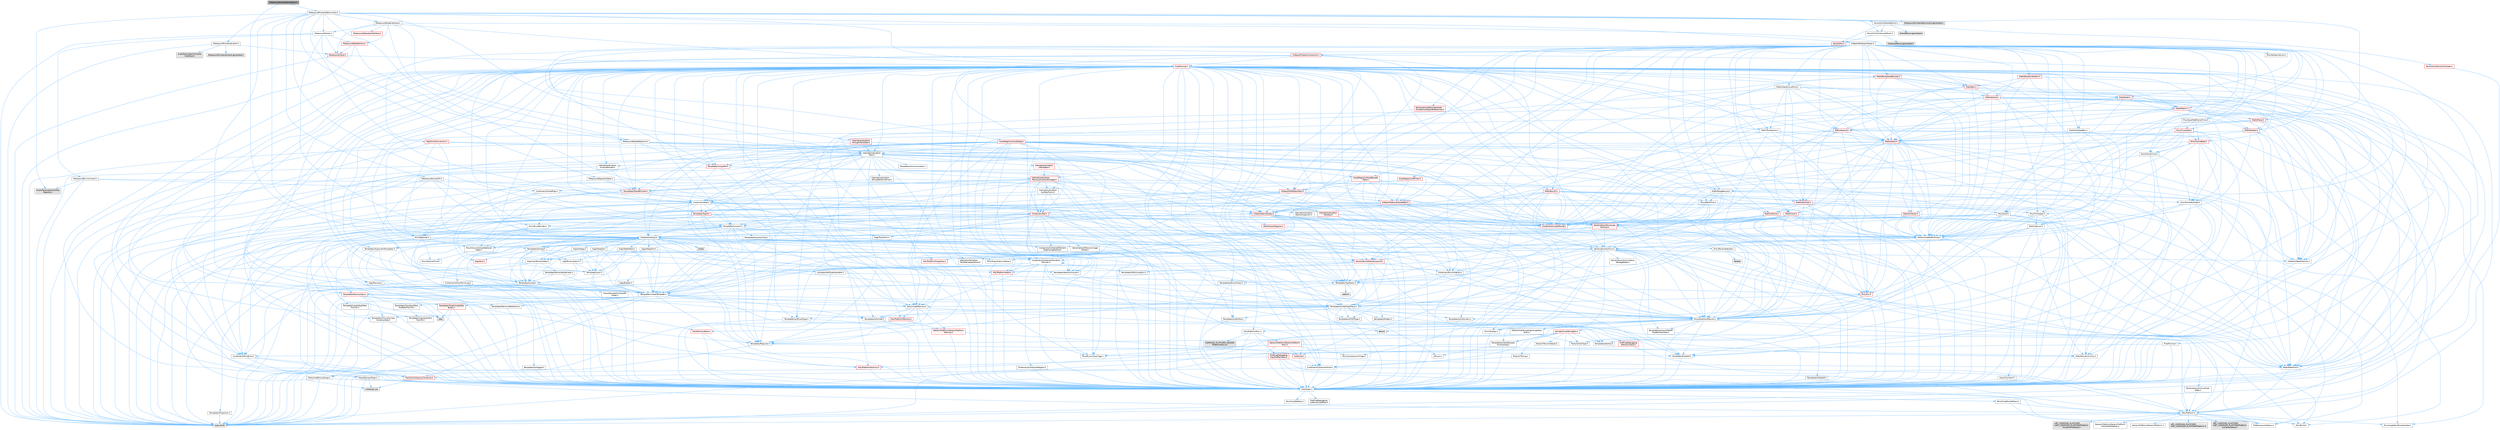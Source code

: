 digraph "MetasoundFrontendInterface.h"
{
 // INTERACTIVE_SVG=YES
 // LATEX_PDF_SIZE
  bgcolor="transparent";
  edge [fontname=Helvetica,fontsize=10,labelfontname=Helvetica,labelfontsize=10];
  node [fontname=Helvetica,fontsize=10,shape=box,height=0.2,width=0.4];
  Node1 [id="Node000001",label="MetasoundFrontendInterface.h",height=0.2,width=0.4,color="gray40", fillcolor="grey60", style="filled", fontcolor="black",tooltip=" "];
  Node1 -> Node2 [id="edge1_Node000001_Node000002",color="steelblue1",style="solid",tooltip=" "];
  Node2 [id="Node000002",label="Containers/Array.h",height=0.2,width=0.4,color="grey40", fillcolor="white", style="filled",URL="$df/dd0/Array_8h.html",tooltip=" "];
  Node2 -> Node3 [id="edge2_Node000002_Node000003",color="steelblue1",style="solid",tooltip=" "];
  Node3 [id="Node000003",label="CoreTypes.h",height=0.2,width=0.4,color="grey40", fillcolor="white", style="filled",URL="$dc/dec/CoreTypes_8h.html",tooltip=" "];
  Node3 -> Node4 [id="edge3_Node000003_Node000004",color="steelblue1",style="solid",tooltip=" "];
  Node4 [id="Node000004",label="HAL/Platform.h",height=0.2,width=0.4,color="grey40", fillcolor="white", style="filled",URL="$d9/dd0/Platform_8h.html",tooltip=" "];
  Node4 -> Node5 [id="edge4_Node000004_Node000005",color="steelblue1",style="solid",tooltip=" "];
  Node5 [id="Node000005",label="Misc/Build.h",height=0.2,width=0.4,color="grey40", fillcolor="white", style="filled",URL="$d3/dbb/Build_8h.html",tooltip=" "];
  Node4 -> Node6 [id="edge5_Node000004_Node000006",color="steelblue1",style="solid",tooltip=" "];
  Node6 [id="Node000006",label="Misc/LargeWorldCoordinates.h",height=0.2,width=0.4,color="grey40", fillcolor="white", style="filled",URL="$d2/dcb/LargeWorldCoordinates_8h.html",tooltip=" "];
  Node4 -> Node7 [id="edge6_Node000004_Node000007",color="steelblue1",style="solid",tooltip=" "];
  Node7 [id="Node000007",label="type_traits",height=0.2,width=0.4,color="grey60", fillcolor="#E0E0E0", style="filled",tooltip=" "];
  Node4 -> Node8 [id="edge7_Node000004_Node000008",color="steelblue1",style="solid",tooltip=" "];
  Node8 [id="Node000008",label="PreprocessorHelpers.h",height=0.2,width=0.4,color="grey40", fillcolor="white", style="filled",URL="$db/ddb/PreprocessorHelpers_8h.html",tooltip=" "];
  Node4 -> Node9 [id="edge8_Node000004_Node000009",color="steelblue1",style="solid",tooltip=" "];
  Node9 [id="Node000009",label="UBT_COMPILED_PLATFORM\l/UBT_COMPILED_PLATFORMPlatform\lCompilerPreSetup.h",height=0.2,width=0.4,color="grey60", fillcolor="#E0E0E0", style="filled",tooltip=" "];
  Node4 -> Node10 [id="edge9_Node000004_Node000010",color="steelblue1",style="solid",tooltip=" "];
  Node10 [id="Node000010",label="GenericPlatform/GenericPlatform\lCompilerPreSetup.h",height=0.2,width=0.4,color="grey40", fillcolor="white", style="filled",URL="$d9/dc8/GenericPlatformCompilerPreSetup_8h.html",tooltip=" "];
  Node4 -> Node11 [id="edge10_Node000004_Node000011",color="steelblue1",style="solid",tooltip=" "];
  Node11 [id="Node000011",label="GenericPlatform/GenericPlatform.h",height=0.2,width=0.4,color="grey40", fillcolor="white", style="filled",URL="$d6/d84/GenericPlatform_8h.html",tooltip=" "];
  Node4 -> Node12 [id="edge11_Node000004_Node000012",color="steelblue1",style="solid",tooltip=" "];
  Node12 [id="Node000012",label="UBT_COMPILED_PLATFORM\l/UBT_COMPILED_PLATFORMPlatform.h",height=0.2,width=0.4,color="grey60", fillcolor="#E0E0E0", style="filled",tooltip=" "];
  Node4 -> Node13 [id="edge12_Node000004_Node000013",color="steelblue1",style="solid",tooltip=" "];
  Node13 [id="Node000013",label="UBT_COMPILED_PLATFORM\l/UBT_COMPILED_PLATFORMPlatform\lCompilerSetup.h",height=0.2,width=0.4,color="grey60", fillcolor="#E0E0E0", style="filled",tooltip=" "];
  Node3 -> Node14 [id="edge13_Node000003_Node000014",color="steelblue1",style="solid",tooltip=" "];
  Node14 [id="Node000014",label="ProfilingDebugging\l/UMemoryDefines.h",height=0.2,width=0.4,color="grey40", fillcolor="white", style="filled",URL="$d2/da2/UMemoryDefines_8h.html",tooltip=" "];
  Node3 -> Node15 [id="edge14_Node000003_Node000015",color="steelblue1",style="solid",tooltip=" "];
  Node15 [id="Node000015",label="Misc/CoreMiscDefines.h",height=0.2,width=0.4,color="grey40", fillcolor="white", style="filled",URL="$da/d38/CoreMiscDefines_8h.html",tooltip=" "];
  Node15 -> Node4 [id="edge15_Node000015_Node000004",color="steelblue1",style="solid",tooltip=" "];
  Node15 -> Node8 [id="edge16_Node000015_Node000008",color="steelblue1",style="solid",tooltip=" "];
  Node3 -> Node16 [id="edge17_Node000003_Node000016",color="steelblue1",style="solid",tooltip=" "];
  Node16 [id="Node000016",label="Misc/CoreDefines.h",height=0.2,width=0.4,color="grey40", fillcolor="white", style="filled",URL="$d3/dd2/CoreDefines_8h.html",tooltip=" "];
  Node2 -> Node17 [id="edge18_Node000002_Node000017",color="steelblue1",style="solid",tooltip=" "];
  Node17 [id="Node000017",label="Misc/AssertionMacros.h",height=0.2,width=0.4,color="grey40", fillcolor="white", style="filled",URL="$d0/dfa/AssertionMacros_8h.html",tooltip=" "];
  Node17 -> Node3 [id="edge19_Node000017_Node000003",color="steelblue1",style="solid",tooltip=" "];
  Node17 -> Node4 [id="edge20_Node000017_Node000004",color="steelblue1",style="solid",tooltip=" "];
  Node17 -> Node18 [id="edge21_Node000017_Node000018",color="steelblue1",style="solid",tooltip=" "];
  Node18 [id="Node000018",label="HAL/PlatformMisc.h",height=0.2,width=0.4,color="grey40", fillcolor="white", style="filled",URL="$d0/df5/PlatformMisc_8h.html",tooltip=" "];
  Node18 -> Node3 [id="edge22_Node000018_Node000003",color="steelblue1",style="solid",tooltip=" "];
  Node18 -> Node19 [id="edge23_Node000018_Node000019",color="steelblue1",style="solid",tooltip=" "];
  Node19 [id="Node000019",label="GenericPlatform/GenericPlatform\lMisc.h",height=0.2,width=0.4,color="red", fillcolor="#FFF0F0", style="filled",URL="$db/d9a/GenericPlatformMisc_8h.html",tooltip=" "];
  Node19 -> Node20 [id="edge24_Node000019_Node000020",color="steelblue1",style="solid",tooltip=" "];
  Node20 [id="Node000020",label="Containers/StringFwd.h",height=0.2,width=0.4,color="grey40", fillcolor="white", style="filled",URL="$df/d37/StringFwd_8h.html",tooltip=" "];
  Node20 -> Node3 [id="edge25_Node000020_Node000003",color="steelblue1",style="solid",tooltip=" "];
  Node20 -> Node21 [id="edge26_Node000020_Node000021",color="steelblue1",style="solid",tooltip=" "];
  Node21 [id="Node000021",label="Traits/ElementType.h",height=0.2,width=0.4,color="grey40", fillcolor="white", style="filled",URL="$d5/d4f/ElementType_8h.html",tooltip=" "];
  Node21 -> Node4 [id="edge27_Node000021_Node000004",color="steelblue1",style="solid",tooltip=" "];
  Node21 -> Node22 [id="edge28_Node000021_Node000022",color="steelblue1",style="solid",tooltip=" "];
  Node22 [id="Node000022",label="initializer_list",height=0.2,width=0.4,color="grey60", fillcolor="#E0E0E0", style="filled",tooltip=" "];
  Node21 -> Node7 [id="edge29_Node000021_Node000007",color="steelblue1",style="solid",tooltip=" "];
  Node20 -> Node23 [id="edge30_Node000020_Node000023",color="steelblue1",style="solid",tooltip=" "];
  Node23 [id="Node000023",label="Traits/IsContiguousContainer.h",height=0.2,width=0.4,color="red", fillcolor="#FFF0F0", style="filled",URL="$d5/d3c/IsContiguousContainer_8h.html",tooltip=" "];
  Node23 -> Node3 [id="edge31_Node000023_Node000003",color="steelblue1",style="solid",tooltip=" "];
  Node23 -> Node22 [id="edge32_Node000023_Node000022",color="steelblue1",style="solid",tooltip=" "];
  Node19 -> Node25 [id="edge33_Node000019_Node000025",color="steelblue1",style="solid",tooltip=" "];
  Node25 [id="Node000025",label="CoreFwd.h",height=0.2,width=0.4,color="red", fillcolor="#FFF0F0", style="filled",URL="$d1/d1e/CoreFwd_8h.html",tooltip=" "];
  Node25 -> Node3 [id="edge34_Node000025_Node000003",color="steelblue1",style="solid",tooltip=" "];
  Node25 -> Node26 [id="edge35_Node000025_Node000026",color="steelblue1",style="solid",tooltip=" "];
  Node26 [id="Node000026",label="Containers/ContainersFwd.h",height=0.2,width=0.4,color="grey40", fillcolor="white", style="filled",URL="$d4/d0a/ContainersFwd_8h.html",tooltip=" "];
  Node26 -> Node4 [id="edge36_Node000026_Node000004",color="steelblue1",style="solid",tooltip=" "];
  Node26 -> Node3 [id="edge37_Node000026_Node000003",color="steelblue1",style="solid",tooltip=" "];
  Node26 -> Node23 [id="edge38_Node000026_Node000023",color="steelblue1",style="solid",tooltip=" "];
  Node25 -> Node27 [id="edge39_Node000025_Node000027",color="steelblue1",style="solid",tooltip=" "];
  Node27 [id="Node000027",label="Math/MathFwd.h",height=0.2,width=0.4,color="grey40", fillcolor="white", style="filled",URL="$d2/d10/MathFwd_8h.html",tooltip=" "];
  Node27 -> Node4 [id="edge40_Node000027_Node000004",color="steelblue1",style="solid",tooltip=" "];
  Node19 -> Node3 [id="edge41_Node000019_Node000003",color="steelblue1",style="solid",tooltip=" "];
  Node19 -> Node40 [id="edge42_Node000019_Node000040",color="steelblue1",style="solid",tooltip=" "];
  Node40 [id="Node000040",label="Math/NumericLimits.h",height=0.2,width=0.4,color="grey40", fillcolor="white", style="filled",URL="$df/d1b/NumericLimits_8h.html",tooltip=" "];
  Node40 -> Node3 [id="edge43_Node000040_Node000003",color="steelblue1",style="solid",tooltip=" "];
  Node19 -> Node41 [id="edge44_Node000019_Node000041",color="steelblue1",style="solid",tooltip=" "];
  Node41 [id="Node000041",label="Misc/CompressionFlags.h",height=0.2,width=0.4,color="grey40", fillcolor="white", style="filled",URL="$d9/d76/CompressionFlags_8h.html",tooltip=" "];
  Node19 -> Node42 [id="edge45_Node000019_Node000042",color="steelblue1",style="solid",tooltip=" "];
  Node42 [id="Node000042",label="Misc/EnumClassFlags.h",height=0.2,width=0.4,color="grey40", fillcolor="white", style="filled",URL="$d8/de7/EnumClassFlags_8h.html",tooltip=" "];
  Node18 -> Node45 [id="edge46_Node000018_Node000045",color="steelblue1",style="solid",tooltip=" "];
  Node45 [id="Node000045",label="COMPILED_PLATFORM_HEADER\l(PlatformMisc.h)",height=0.2,width=0.4,color="grey60", fillcolor="#E0E0E0", style="filled",tooltip=" "];
  Node18 -> Node46 [id="edge47_Node000018_Node000046",color="steelblue1",style="solid",tooltip=" "];
  Node46 [id="Node000046",label="ProfilingDebugging\l/CpuProfilerTrace.h",height=0.2,width=0.4,color="red", fillcolor="#FFF0F0", style="filled",URL="$da/dcb/CpuProfilerTrace_8h.html",tooltip=" "];
  Node46 -> Node3 [id="edge48_Node000046_Node000003",color="steelblue1",style="solid",tooltip=" "];
  Node46 -> Node26 [id="edge49_Node000046_Node000026",color="steelblue1",style="solid",tooltip=" "];
  Node46 -> Node47 [id="edge50_Node000046_Node000047",color="steelblue1",style="solid",tooltip=" "];
  Node47 [id="Node000047",label="HAL/PlatformAtomics.h",height=0.2,width=0.4,color="red", fillcolor="#FFF0F0", style="filled",URL="$d3/d36/PlatformAtomics_8h.html",tooltip=" "];
  Node47 -> Node3 [id="edge51_Node000047_Node000003",color="steelblue1",style="solid",tooltip=" "];
  Node46 -> Node8 [id="edge52_Node000046_Node000008",color="steelblue1",style="solid",tooltip=" "];
  Node46 -> Node5 [id="edge53_Node000046_Node000005",color="steelblue1",style="solid",tooltip=" "];
  Node17 -> Node8 [id="edge54_Node000017_Node000008",color="steelblue1",style="solid",tooltip=" "];
  Node17 -> Node54 [id="edge55_Node000017_Node000054",color="steelblue1",style="solid",tooltip=" "];
  Node54 [id="Node000054",label="Templates/EnableIf.h",height=0.2,width=0.4,color="grey40", fillcolor="white", style="filled",URL="$d7/d60/EnableIf_8h.html",tooltip=" "];
  Node54 -> Node3 [id="edge56_Node000054_Node000003",color="steelblue1",style="solid",tooltip=" "];
  Node17 -> Node55 [id="edge57_Node000017_Node000055",color="steelblue1",style="solid",tooltip=" "];
  Node55 [id="Node000055",label="Templates/IsArrayOrRefOf\lTypeByPredicate.h",height=0.2,width=0.4,color="grey40", fillcolor="white", style="filled",URL="$d6/da1/IsArrayOrRefOfTypeByPredicate_8h.html",tooltip=" "];
  Node55 -> Node3 [id="edge58_Node000055_Node000003",color="steelblue1",style="solid",tooltip=" "];
  Node17 -> Node56 [id="edge59_Node000017_Node000056",color="steelblue1",style="solid",tooltip=" "];
  Node56 [id="Node000056",label="Templates/IsValidVariadic\lFunctionArg.h",height=0.2,width=0.4,color="grey40", fillcolor="white", style="filled",URL="$d0/dc8/IsValidVariadicFunctionArg_8h.html",tooltip=" "];
  Node56 -> Node3 [id="edge60_Node000056_Node000003",color="steelblue1",style="solid",tooltip=" "];
  Node56 -> Node57 [id="edge61_Node000056_Node000057",color="steelblue1",style="solid",tooltip=" "];
  Node57 [id="Node000057",label="IsEnum.h",height=0.2,width=0.4,color="grey40", fillcolor="white", style="filled",URL="$d4/de5/IsEnum_8h.html",tooltip=" "];
  Node56 -> Node7 [id="edge62_Node000056_Node000007",color="steelblue1",style="solid",tooltip=" "];
  Node17 -> Node58 [id="edge63_Node000017_Node000058",color="steelblue1",style="solid",tooltip=" "];
  Node58 [id="Node000058",label="Traits/IsCharEncodingCompatible\lWith.h",height=0.2,width=0.4,color="grey40", fillcolor="white", style="filled",URL="$df/dd1/IsCharEncodingCompatibleWith_8h.html",tooltip=" "];
  Node58 -> Node7 [id="edge64_Node000058_Node000007",color="steelblue1",style="solid",tooltip=" "];
  Node58 -> Node59 [id="edge65_Node000058_Node000059",color="steelblue1",style="solid",tooltip=" "];
  Node59 [id="Node000059",label="Traits/IsCharType.h",height=0.2,width=0.4,color="grey40", fillcolor="white", style="filled",URL="$db/d51/IsCharType_8h.html",tooltip=" "];
  Node59 -> Node3 [id="edge66_Node000059_Node000003",color="steelblue1",style="solid",tooltip=" "];
  Node17 -> Node60 [id="edge67_Node000017_Node000060",color="steelblue1",style="solid",tooltip=" "];
  Node60 [id="Node000060",label="Misc/VarArgs.h",height=0.2,width=0.4,color="grey40", fillcolor="white", style="filled",URL="$d5/d6f/VarArgs_8h.html",tooltip=" "];
  Node60 -> Node3 [id="edge68_Node000060_Node000003",color="steelblue1",style="solid",tooltip=" "];
  Node17 -> Node61 [id="edge69_Node000017_Node000061",color="steelblue1",style="solid",tooltip=" "];
  Node61 [id="Node000061",label="String/FormatStringSan.h",height=0.2,width=0.4,color="red", fillcolor="#FFF0F0", style="filled",URL="$d3/d8b/FormatStringSan_8h.html",tooltip=" "];
  Node61 -> Node7 [id="edge70_Node000061_Node000007",color="steelblue1",style="solid",tooltip=" "];
  Node61 -> Node3 [id="edge71_Node000061_Node000003",color="steelblue1",style="solid",tooltip=" "];
  Node61 -> Node62 [id="edge72_Node000061_Node000062",color="steelblue1",style="solid",tooltip=" "];
  Node62 [id="Node000062",label="Templates/Requires.h",height=0.2,width=0.4,color="grey40", fillcolor="white", style="filled",URL="$dc/d96/Requires_8h.html",tooltip=" "];
  Node62 -> Node54 [id="edge73_Node000062_Node000054",color="steelblue1",style="solid",tooltip=" "];
  Node62 -> Node7 [id="edge74_Node000062_Node000007",color="steelblue1",style="solid",tooltip=" "];
  Node61 -> Node63 [id="edge75_Node000061_Node000063",color="steelblue1",style="solid",tooltip=" "];
  Node63 [id="Node000063",label="Templates/Identity.h",height=0.2,width=0.4,color="grey40", fillcolor="white", style="filled",URL="$d0/dd5/Identity_8h.html",tooltip=" "];
  Node61 -> Node56 [id="edge76_Node000061_Node000056",color="steelblue1",style="solid",tooltip=" "];
  Node61 -> Node59 [id="edge77_Node000061_Node000059",color="steelblue1",style="solid",tooltip=" "];
  Node61 -> Node64 [id="edge78_Node000061_Node000064",color="steelblue1",style="solid",tooltip=" "];
  Node64 [id="Node000064",label="Traits/IsTEnumAsByte.h",height=0.2,width=0.4,color="grey40", fillcolor="white", style="filled",URL="$d1/de6/IsTEnumAsByte_8h.html",tooltip=" "];
  Node61 -> Node65 [id="edge79_Node000061_Node000065",color="steelblue1",style="solid",tooltip=" "];
  Node65 [id="Node000065",label="Traits/IsTString.h",height=0.2,width=0.4,color="grey40", fillcolor="white", style="filled",URL="$d0/df8/IsTString_8h.html",tooltip=" "];
  Node65 -> Node26 [id="edge80_Node000065_Node000026",color="steelblue1",style="solid",tooltip=" "];
  Node61 -> Node26 [id="edge81_Node000061_Node000026",color="steelblue1",style="solid",tooltip=" "];
  Node17 -> Node67 [id="edge82_Node000017_Node000067",color="steelblue1",style="solid",tooltip=" "];
  Node67 [id="Node000067",label="atomic",height=0.2,width=0.4,color="grey60", fillcolor="#E0E0E0", style="filled",tooltip=" "];
  Node2 -> Node68 [id="edge83_Node000002_Node000068",color="steelblue1",style="solid",tooltip=" "];
  Node68 [id="Node000068",label="Misc/IntrusiveUnsetOptional\lState.h",height=0.2,width=0.4,color="grey40", fillcolor="white", style="filled",URL="$d2/d0a/IntrusiveUnsetOptionalState_8h.html",tooltip=" "];
  Node68 -> Node69 [id="edge84_Node000068_Node000069",color="steelblue1",style="solid",tooltip=" "];
  Node69 [id="Node000069",label="Misc/OptionalFwd.h",height=0.2,width=0.4,color="grey40", fillcolor="white", style="filled",URL="$dc/d50/OptionalFwd_8h.html",tooltip=" "];
  Node2 -> Node70 [id="edge85_Node000002_Node000070",color="steelblue1",style="solid",tooltip=" "];
  Node70 [id="Node000070",label="Misc/ReverseIterate.h",height=0.2,width=0.4,color="grey40", fillcolor="white", style="filled",URL="$db/de3/ReverseIterate_8h.html",tooltip=" "];
  Node70 -> Node4 [id="edge86_Node000070_Node000004",color="steelblue1",style="solid",tooltip=" "];
  Node70 -> Node71 [id="edge87_Node000070_Node000071",color="steelblue1",style="solid",tooltip=" "];
  Node71 [id="Node000071",label="iterator",height=0.2,width=0.4,color="grey60", fillcolor="#E0E0E0", style="filled",tooltip=" "];
  Node2 -> Node72 [id="edge88_Node000002_Node000072",color="steelblue1",style="solid",tooltip=" "];
  Node72 [id="Node000072",label="HAL/UnrealMemory.h",height=0.2,width=0.4,color="grey40", fillcolor="white", style="filled",URL="$d9/d96/UnrealMemory_8h.html",tooltip=" "];
  Node72 -> Node3 [id="edge89_Node000072_Node000003",color="steelblue1",style="solid",tooltip=" "];
  Node72 -> Node73 [id="edge90_Node000072_Node000073",color="steelblue1",style="solid",tooltip=" "];
  Node73 [id="Node000073",label="GenericPlatform/GenericPlatform\lMemory.h",height=0.2,width=0.4,color="red", fillcolor="#FFF0F0", style="filled",URL="$dd/d22/GenericPlatformMemory_8h.html",tooltip=" "];
  Node73 -> Node25 [id="edge91_Node000073_Node000025",color="steelblue1",style="solid",tooltip=" "];
  Node73 -> Node3 [id="edge92_Node000073_Node000003",color="steelblue1",style="solid",tooltip=" "];
  Node72 -> Node76 [id="edge93_Node000072_Node000076",color="steelblue1",style="solid",tooltip=" "];
  Node76 [id="Node000076",label="HAL/MemoryBase.h",height=0.2,width=0.4,color="red", fillcolor="#FFF0F0", style="filled",URL="$d6/d9f/MemoryBase_8h.html",tooltip=" "];
  Node76 -> Node3 [id="edge94_Node000076_Node000003",color="steelblue1",style="solid",tooltip=" "];
  Node76 -> Node47 [id="edge95_Node000076_Node000047",color="steelblue1",style="solid",tooltip=" "];
  Node72 -> Node89 [id="edge96_Node000072_Node000089",color="steelblue1",style="solid",tooltip=" "];
  Node89 [id="Node000089",label="HAL/PlatformMemory.h",height=0.2,width=0.4,color="red", fillcolor="#FFF0F0", style="filled",URL="$de/d68/PlatformMemory_8h.html",tooltip=" "];
  Node89 -> Node3 [id="edge97_Node000089_Node000003",color="steelblue1",style="solid",tooltip=" "];
  Node89 -> Node73 [id="edge98_Node000089_Node000073",color="steelblue1",style="solid",tooltip=" "];
  Node72 -> Node91 [id="edge99_Node000072_Node000091",color="steelblue1",style="solid",tooltip=" "];
  Node91 [id="Node000091",label="ProfilingDebugging\l/MemoryTrace.h",height=0.2,width=0.4,color="red", fillcolor="#FFF0F0", style="filled",URL="$da/dd7/MemoryTrace_8h.html",tooltip=" "];
  Node91 -> Node4 [id="edge100_Node000091_Node000004",color="steelblue1",style="solid",tooltip=" "];
  Node91 -> Node42 [id="edge101_Node000091_Node000042",color="steelblue1",style="solid",tooltip=" "];
  Node72 -> Node92 [id="edge102_Node000072_Node000092",color="steelblue1",style="solid",tooltip=" "];
  Node92 [id="Node000092",label="Templates/IsPointer.h",height=0.2,width=0.4,color="grey40", fillcolor="white", style="filled",URL="$d7/d05/IsPointer_8h.html",tooltip=" "];
  Node92 -> Node3 [id="edge103_Node000092_Node000003",color="steelblue1",style="solid",tooltip=" "];
  Node2 -> Node93 [id="edge104_Node000002_Node000093",color="steelblue1",style="solid",tooltip=" "];
  Node93 [id="Node000093",label="Templates/UnrealTypeTraits.h",height=0.2,width=0.4,color="grey40", fillcolor="white", style="filled",URL="$d2/d2d/UnrealTypeTraits_8h.html",tooltip=" "];
  Node93 -> Node3 [id="edge105_Node000093_Node000003",color="steelblue1",style="solid",tooltip=" "];
  Node93 -> Node92 [id="edge106_Node000093_Node000092",color="steelblue1",style="solid",tooltip=" "];
  Node93 -> Node17 [id="edge107_Node000093_Node000017",color="steelblue1",style="solid",tooltip=" "];
  Node93 -> Node85 [id="edge108_Node000093_Node000085",color="steelblue1",style="solid",tooltip=" "];
  Node85 [id="Node000085",label="Templates/AndOrNot.h",height=0.2,width=0.4,color="grey40", fillcolor="white", style="filled",URL="$db/d0a/AndOrNot_8h.html",tooltip=" "];
  Node85 -> Node3 [id="edge109_Node000085_Node000003",color="steelblue1",style="solid",tooltip=" "];
  Node93 -> Node54 [id="edge110_Node000093_Node000054",color="steelblue1",style="solid",tooltip=" "];
  Node93 -> Node94 [id="edge111_Node000093_Node000094",color="steelblue1",style="solid",tooltip=" "];
  Node94 [id="Node000094",label="Templates/IsArithmetic.h",height=0.2,width=0.4,color="grey40", fillcolor="white", style="filled",URL="$d2/d5d/IsArithmetic_8h.html",tooltip=" "];
  Node94 -> Node3 [id="edge112_Node000094_Node000003",color="steelblue1",style="solid",tooltip=" "];
  Node93 -> Node57 [id="edge113_Node000093_Node000057",color="steelblue1",style="solid",tooltip=" "];
  Node93 -> Node95 [id="edge114_Node000093_Node000095",color="steelblue1",style="solid",tooltip=" "];
  Node95 [id="Node000095",label="Templates/Models.h",height=0.2,width=0.4,color="grey40", fillcolor="white", style="filled",URL="$d3/d0c/Models_8h.html",tooltip=" "];
  Node95 -> Node63 [id="edge115_Node000095_Node000063",color="steelblue1",style="solid",tooltip=" "];
  Node93 -> Node96 [id="edge116_Node000093_Node000096",color="steelblue1",style="solid",tooltip=" "];
  Node96 [id="Node000096",label="Templates/IsPODType.h",height=0.2,width=0.4,color="grey40", fillcolor="white", style="filled",URL="$d7/db1/IsPODType_8h.html",tooltip=" "];
  Node96 -> Node3 [id="edge117_Node000096_Node000003",color="steelblue1",style="solid",tooltip=" "];
  Node93 -> Node97 [id="edge118_Node000093_Node000097",color="steelblue1",style="solid",tooltip=" "];
  Node97 [id="Node000097",label="Templates/IsUECoreType.h",height=0.2,width=0.4,color="grey40", fillcolor="white", style="filled",URL="$d1/db8/IsUECoreType_8h.html",tooltip=" "];
  Node97 -> Node3 [id="edge119_Node000097_Node000003",color="steelblue1",style="solid",tooltip=" "];
  Node97 -> Node7 [id="edge120_Node000097_Node000007",color="steelblue1",style="solid",tooltip=" "];
  Node93 -> Node86 [id="edge121_Node000093_Node000086",color="steelblue1",style="solid",tooltip=" "];
  Node86 [id="Node000086",label="Templates/IsTriviallyCopy\lConstructible.h",height=0.2,width=0.4,color="grey40", fillcolor="white", style="filled",URL="$d3/d78/IsTriviallyCopyConstructible_8h.html",tooltip=" "];
  Node86 -> Node3 [id="edge122_Node000086_Node000003",color="steelblue1",style="solid",tooltip=" "];
  Node86 -> Node7 [id="edge123_Node000086_Node000007",color="steelblue1",style="solid",tooltip=" "];
  Node2 -> Node98 [id="edge124_Node000002_Node000098",color="steelblue1",style="solid",tooltip=" "];
  Node98 [id="Node000098",label="Templates/UnrealTemplate.h",height=0.2,width=0.4,color="grey40", fillcolor="white", style="filled",URL="$d4/d24/UnrealTemplate_8h.html",tooltip=" "];
  Node98 -> Node3 [id="edge125_Node000098_Node000003",color="steelblue1",style="solid",tooltip=" "];
  Node98 -> Node92 [id="edge126_Node000098_Node000092",color="steelblue1",style="solid",tooltip=" "];
  Node98 -> Node72 [id="edge127_Node000098_Node000072",color="steelblue1",style="solid",tooltip=" "];
  Node98 -> Node99 [id="edge128_Node000098_Node000099",color="steelblue1",style="solid",tooltip=" "];
  Node99 [id="Node000099",label="Templates/CopyQualifiers\lAndRefsFromTo.h",height=0.2,width=0.4,color="grey40", fillcolor="white", style="filled",URL="$d3/db3/CopyQualifiersAndRefsFromTo_8h.html",tooltip=" "];
  Node99 -> Node100 [id="edge129_Node000099_Node000100",color="steelblue1",style="solid",tooltip=" "];
  Node100 [id="Node000100",label="Templates/CopyQualifiers\lFromTo.h",height=0.2,width=0.4,color="grey40", fillcolor="white", style="filled",URL="$d5/db4/CopyQualifiersFromTo_8h.html",tooltip=" "];
  Node98 -> Node93 [id="edge130_Node000098_Node000093",color="steelblue1",style="solid",tooltip=" "];
  Node98 -> Node101 [id="edge131_Node000098_Node000101",color="steelblue1",style="solid",tooltip=" "];
  Node101 [id="Node000101",label="Templates/RemoveReference.h",height=0.2,width=0.4,color="grey40", fillcolor="white", style="filled",URL="$da/dbe/RemoveReference_8h.html",tooltip=" "];
  Node101 -> Node3 [id="edge132_Node000101_Node000003",color="steelblue1",style="solid",tooltip=" "];
  Node98 -> Node62 [id="edge133_Node000098_Node000062",color="steelblue1",style="solid",tooltip=" "];
  Node98 -> Node102 [id="edge134_Node000098_Node000102",color="steelblue1",style="solid",tooltip=" "];
  Node102 [id="Node000102",label="Templates/TypeCompatible\lBytes.h",height=0.2,width=0.4,color="red", fillcolor="#FFF0F0", style="filled",URL="$df/d0a/TypeCompatibleBytes_8h.html",tooltip=" "];
  Node102 -> Node3 [id="edge135_Node000102_Node000003",color="steelblue1",style="solid",tooltip=" "];
  Node102 -> Node31 [id="edge136_Node000102_Node000031",color="steelblue1",style="solid",tooltip=" "];
  Node31 [id="Node000031",label="new",height=0.2,width=0.4,color="grey60", fillcolor="#E0E0E0", style="filled",tooltip=" "];
  Node102 -> Node7 [id="edge137_Node000102_Node000007",color="steelblue1",style="solid",tooltip=" "];
  Node98 -> Node63 [id="edge138_Node000098_Node000063",color="steelblue1",style="solid",tooltip=" "];
  Node98 -> Node23 [id="edge139_Node000098_Node000023",color="steelblue1",style="solid",tooltip=" "];
  Node98 -> Node103 [id="edge140_Node000098_Node000103",color="steelblue1",style="solid",tooltip=" "];
  Node103 [id="Node000103",label="Traits/UseBitwiseSwap.h",height=0.2,width=0.4,color="grey40", fillcolor="white", style="filled",URL="$db/df3/UseBitwiseSwap_8h.html",tooltip=" "];
  Node103 -> Node3 [id="edge141_Node000103_Node000003",color="steelblue1",style="solid",tooltip=" "];
  Node103 -> Node7 [id="edge142_Node000103_Node000007",color="steelblue1",style="solid",tooltip=" "];
  Node98 -> Node7 [id="edge143_Node000098_Node000007",color="steelblue1",style="solid",tooltip=" "];
  Node2 -> Node104 [id="edge144_Node000002_Node000104",color="steelblue1",style="solid",tooltip=" "];
  Node104 [id="Node000104",label="Containers/AllowShrinking.h",height=0.2,width=0.4,color="grey40", fillcolor="white", style="filled",URL="$d7/d1a/AllowShrinking_8h.html",tooltip=" "];
  Node104 -> Node3 [id="edge145_Node000104_Node000003",color="steelblue1",style="solid",tooltip=" "];
  Node2 -> Node105 [id="edge146_Node000002_Node000105",color="steelblue1",style="solid",tooltip=" "];
  Node105 [id="Node000105",label="Containers/ContainerAllocation\lPolicies.h",height=0.2,width=0.4,color="grey40", fillcolor="white", style="filled",URL="$d7/dff/ContainerAllocationPolicies_8h.html",tooltip=" "];
  Node105 -> Node3 [id="edge147_Node000105_Node000003",color="steelblue1",style="solid",tooltip=" "];
  Node105 -> Node106 [id="edge148_Node000105_Node000106",color="steelblue1",style="solid",tooltip=" "];
  Node106 [id="Node000106",label="Containers/ContainerHelpers.h",height=0.2,width=0.4,color="grey40", fillcolor="white", style="filled",URL="$d7/d33/ContainerHelpers_8h.html",tooltip=" "];
  Node106 -> Node3 [id="edge149_Node000106_Node000003",color="steelblue1",style="solid",tooltip=" "];
  Node105 -> Node105 [id="edge150_Node000105_Node000105",color="steelblue1",style="solid",tooltip=" "];
  Node105 -> Node107 [id="edge151_Node000105_Node000107",color="steelblue1",style="solid",tooltip=" "];
  Node107 [id="Node000107",label="HAL/PlatformMath.h",height=0.2,width=0.4,color="red", fillcolor="#FFF0F0", style="filled",URL="$dc/d53/PlatformMath_8h.html",tooltip=" "];
  Node107 -> Node3 [id="edge152_Node000107_Node000003",color="steelblue1",style="solid",tooltip=" "];
  Node105 -> Node72 [id="edge153_Node000105_Node000072",color="steelblue1",style="solid",tooltip=" "];
  Node105 -> Node40 [id="edge154_Node000105_Node000040",color="steelblue1",style="solid",tooltip=" "];
  Node105 -> Node17 [id="edge155_Node000105_Node000017",color="steelblue1",style="solid",tooltip=" "];
  Node105 -> Node115 [id="edge156_Node000105_Node000115",color="steelblue1",style="solid",tooltip=" "];
  Node115 [id="Node000115",label="Templates/IsPolymorphic.h",height=0.2,width=0.4,color="grey40", fillcolor="white", style="filled",URL="$dc/d20/IsPolymorphic_8h.html",tooltip=" "];
  Node105 -> Node116 [id="edge157_Node000105_Node000116",color="steelblue1",style="solid",tooltip=" "];
  Node116 [id="Node000116",label="Templates/MemoryOps.h",height=0.2,width=0.4,color="red", fillcolor="#FFF0F0", style="filled",URL="$db/dea/MemoryOps_8h.html",tooltip=" "];
  Node116 -> Node3 [id="edge158_Node000116_Node000003",color="steelblue1",style="solid",tooltip=" "];
  Node116 -> Node72 [id="edge159_Node000116_Node000072",color="steelblue1",style="solid",tooltip=" "];
  Node116 -> Node86 [id="edge160_Node000116_Node000086",color="steelblue1",style="solid",tooltip=" "];
  Node116 -> Node62 [id="edge161_Node000116_Node000062",color="steelblue1",style="solid",tooltip=" "];
  Node116 -> Node93 [id="edge162_Node000116_Node000093",color="steelblue1",style="solid",tooltip=" "];
  Node116 -> Node103 [id="edge163_Node000116_Node000103",color="steelblue1",style="solid",tooltip=" "];
  Node116 -> Node31 [id="edge164_Node000116_Node000031",color="steelblue1",style="solid",tooltip=" "];
  Node116 -> Node7 [id="edge165_Node000116_Node000007",color="steelblue1",style="solid",tooltip=" "];
  Node105 -> Node102 [id="edge166_Node000105_Node000102",color="steelblue1",style="solid",tooltip=" "];
  Node105 -> Node7 [id="edge167_Node000105_Node000007",color="steelblue1",style="solid",tooltip=" "];
  Node2 -> Node117 [id="edge168_Node000002_Node000117",color="steelblue1",style="solid",tooltip=" "];
  Node117 [id="Node000117",label="Containers/ContainerElement\lTypeCompatibility.h",height=0.2,width=0.4,color="grey40", fillcolor="white", style="filled",URL="$df/ddf/ContainerElementTypeCompatibility_8h.html",tooltip=" "];
  Node117 -> Node3 [id="edge169_Node000117_Node000003",color="steelblue1",style="solid",tooltip=" "];
  Node117 -> Node93 [id="edge170_Node000117_Node000093",color="steelblue1",style="solid",tooltip=" "];
  Node2 -> Node118 [id="edge171_Node000002_Node000118",color="steelblue1",style="solid",tooltip=" "];
  Node118 [id="Node000118",label="Serialization/Archive.h",height=0.2,width=0.4,color="grey40", fillcolor="white", style="filled",URL="$d7/d3b/Archive_8h.html",tooltip=" "];
  Node118 -> Node25 [id="edge172_Node000118_Node000025",color="steelblue1",style="solid",tooltip=" "];
  Node118 -> Node3 [id="edge173_Node000118_Node000003",color="steelblue1",style="solid",tooltip=" "];
  Node118 -> Node119 [id="edge174_Node000118_Node000119",color="steelblue1",style="solid",tooltip=" "];
  Node119 [id="Node000119",label="HAL/PlatformProperties.h",height=0.2,width=0.4,color="red", fillcolor="#FFF0F0", style="filled",URL="$d9/db0/PlatformProperties_8h.html",tooltip=" "];
  Node119 -> Node3 [id="edge175_Node000119_Node000003",color="steelblue1",style="solid",tooltip=" "];
  Node118 -> Node122 [id="edge176_Node000118_Node000122",color="steelblue1",style="solid",tooltip=" "];
  Node122 [id="Node000122",label="Internationalization\l/TextNamespaceFwd.h",height=0.2,width=0.4,color="grey40", fillcolor="white", style="filled",URL="$d8/d97/TextNamespaceFwd_8h.html",tooltip=" "];
  Node122 -> Node3 [id="edge177_Node000122_Node000003",color="steelblue1",style="solid",tooltip=" "];
  Node118 -> Node27 [id="edge178_Node000118_Node000027",color="steelblue1",style="solid",tooltip=" "];
  Node118 -> Node17 [id="edge179_Node000118_Node000017",color="steelblue1",style="solid",tooltip=" "];
  Node118 -> Node5 [id="edge180_Node000118_Node000005",color="steelblue1",style="solid",tooltip=" "];
  Node118 -> Node41 [id="edge181_Node000118_Node000041",color="steelblue1",style="solid",tooltip=" "];
  Node118 -> Node123 [id="edge182_Node000118_Node000123",color="steelblue1",style="solid",tooltip=" "];
  Node123 [id="Node000123",label="Misc/EngineVersionBase.h",height=0.2,width=0.4,color="grey40", fillcolor="white", style="filled",URL="$d5/d2b/EngineVersionBase_8h.html",tooltip=" "];
  Node123 -> Node3 [id="edge183_Node000123_Node000003",color="steelblue1",style="solid",tooltip=" "];
  Node118 -> Node60 [id="edge184_Node000118_Node000060",color="steelblue1",style="solid",tooltip=" "];
  Node118 -> Node124 [id="edge185_Node000118_Node000124",color="steelblue1",style="solid",tooltip=" "];
  Node124 [id="Node000124",label="Serialization/ArchiveCook\lData.h",height=0.2,width=0.4,color="grey40", fillcolor="white", style="filled",URL="$dc/db6/ArchiveCookData_8h.html",tooltip=" "];
  Node124 -> Node4 [id="edge186_Node000124_Node000004",color="steelblue1",style="solid",tooltip=" "];
  Node118 -> Node125 [id="edge187_Node000118_Node000125",color="steelblue1",style="solid",tooltip=" "];
  Node125 [id="Node000125",label="Serialization/ArchiveSave\lPackageData.h",height=0.2,width=0.4,color="grey40", fillcolor="white", style="filled",URL="$d1/d37/ArchiveSavePackageData_8h.html",tooltip=" "];
  Node118 -> Node54 [id="edge188_Node000118_Node000054",color="steelblue1",style="solid",tooltip=" "];
  Node118 -> Node55 [id="edge189_Node000118_Node000055",color="steelblue1",style="solid",tooltip=" "];
  Node118 -> Node126 [id="edge190_Node000118_Node000126",color="steelblue1",style="solid",tooltip=" "];
  Node126 [id="Node000126",label="Templates/IsEnumClass.h",height=0.2,width=0.4,color="grey40", fillcolor="white", style="filled",URL="$d7/d15/IsEnumClass_8h.html",tooltip=" "];
  Node126 -> Node3 [id="edge191_Node000126_Node000003",color="steelblue1",style="solid",tooltip=" "];
  Node126 -> Node85 [id="edge192_Node000126_Node000085",color="steelblue1",style="solid",tooltip=" "];
  Node118 -> Node112 [id="edge193_Node000118_Node000112",color="steelblue1",style="solid",tooltip=" "];
  Node112 [id="Node000112",label="Templates/IsSigned.h",height=0.2,width=0.4,color="grey40", fillcolor="white", style="filled",URL="$d8/dd8/IsSigned_8h.html",tooltip=" "];
  Node112 -> Node3 [id="edge194_Node000112_Node000003",color="steelblue1",style="solid",tooltip=" "];
  Node118 -> Node56 [id="edge195_Node000118_Node000056",color="steelblue1",style="solid",tooltip=" "];
  Node118 -> Node98 [id="edge196_Node000118_Node000098",color="steelblue1",style="solid",tooltip=" "];
  Node118 -> Node58 [id="edge197_Node000118_Node000058",color="steelblue1",style="solid",tooltip=" "];
  Node118 -> Node127 [id="edge198_Node000118_Node000127",color="steelblue1",style="solid",tooltip=" "];
  Node127 [id="Node000127",label="UObject/ObjectVersion.h",height=0.2,width=0.4,color="grey40", fillcolor="white", style="filled",URL="$da/d63/ObjectVersion_8h.html",tooltip=" "];
  Node127 -> Node3 [id="edge199_Node000127_Node000003",color="steelblue1",style="solid",tooltip=" "];
  Node2 -> Node128 [id="edge200_Node000002_Node000128",color="steelblue1",style="solid",tooltip=" "];
  Node128 [id="Node000128",label="Serialization/MemoryImage\lWriter.h",height=0.2,width=0.4,color="grey40", fillcolor="white", style="filled",URL="$d0/d08/MemoryImageWriter_8h.html",tooltip=" "];
  Node128 -> Node3 [id="edge201_Node000128_Node000003",color="steelblue1",style="solid",tooltip=" "];
  Node128 -> Node129 [id="edge202_Node000128_Node000129",color="steelblue1",style="solid",tooltip=" "];
  Node129 [id="Node000129",label="Serialization/MemoryLayout.h",height=0.2,width=0.4,color="red", fillcolor="#FFF0F0", style="filled",URL="$d7/d66/MemoryLayout_8h.html",tooltip=" "];
  Node129 -> Node132 [id="edge203_Node000129_Node000132",color="steelblue1",style="solid",tooltip=" "];
  Node132 [id="Node000132",label="Containers/EnumAsByte.h",height=0.2,width=0.4,color="grey40", fillcolor="white", style="filled",URL="$d6/d9a/EnumAsByte_8h.html",tooltip=" "];
  Node132 -> Node3 [id="edge204_Node000132_Node000003",color="steelblue1",style="solid",tooltip=" "];
  Node132 -> Node96 [id="edge205_Node000132_Node000096",color="steelblue1",style="solid",tooltip=" "];
  Node132 -> Node133 [id="edge206_Node000132_Node000133",color="steelblue1",style="solid",tooltip=" "];
  Node133 [id="Node000133",label="Templates/TypeHash.h",height=0.2,width=0.4,color="grey40", fillcolor="white", style="filled",URL="$d1/d62/TypeHash_8h.html",tooltip=" "];
  Node133 -> Node3 [id="edge207_Node000133_Node000003",color="steelblue1",style="solid",tooltip=" "];
  Node133 -> Node62 [id="edge208_Node000133_Node000062",color="steelblue1",style="solid",tooltip=" "];
  Node133 -> Node134 [id="edge209_Node000133_Node000134",color="steelblue1",style="solid",tooltip=" "];
  Node134 [id="Node000134",label="Misc/Crc.h",height=0.2,width=0.4,color="red", fillcolor="#FFF0F0", style="filled",URL="$d4/dd2/Crc_8h.html",tooltip=" "];
  Node134 -> Node3 [id="edge210_Node000134_Node000003",color="steelblue1",style="solid",tooltip=" "];
  Node134 -> Node17 [id="edge211_Node000134_Node000017",color="steelblue1",style="solid",tooltip=" "];
  Node134 -> Node93 [id="edge212_Node000134_Node000093",color="steelblue1",style="solid",tooltip=" "];
  Node134 -> Node59 [id="edge213_Node000134_Node000059",color="steelblue1",style="solid",tooltip=" "];
  Node133 -> Node139 [id="edge214_Node000133_Node000139",color="steelblue1",style="solid",tooltip=" "];
  Node139 [id="Node000139",label="stdint.h",height=0.2,width=0.4,color="grey60", fillcolor="#E0E0E0", style="filled",tooltip=" "];
  Node133 -> Node7 [id="edge215_Node000133_Node000007",color="steelblue1",style="solid",tooltip=" "];
  Node129 -> Node20 [id="edge216_Node000129_Node000020",color="steelblue1",style="solid",tooltip=" "];
  Node129 -> Node72 [id="edge217_Node000129_Node000072",color="steelblue1",style="solid",tooltip=" "];
  Node129 -> Node54 [id="edge218_Node000129_Node000054",color="steelblue1",style="solid",tooltip=" "];
  Node129 -> Node115 [id="edge219_Node000129_Node000115",color="steelblue1",style="solid",tooltip=" "];
  Node129 -> Node95 [id="edge220_Node000129_Node000095",color="steelblue1",style="solid",tooltip=" "];
  Node129 -> Node98 [id="edge221_Node000129_Node000098",color="steelblue1",style="solid",tooltip=" "];
  Node2 -> Node142 [id="edge222_Node000002_Node000142",color="steelblue1",style="solid",tooltip=" "];
  Node142 [id="Node000142",label="Algo/Heapify.h",height=0.2,width=0.4,color="grey40", fillcolor="white", style="filled",URL="$d0/d2a/Heapify_8h.html",tooltip=" "];
  Node142 -> Node143 [id="edge223_Node000142_Node000143",color="steelblue1",style="solid",tooltip=" "];
  Node143 [id="Node000143",label="Algo/Impl/BinaryHeap.h",height=0.2,width=0.4,color="grey40", fillcolor="white", style="filled",URL="$d7/da3/Algo_2Impl_2BinaryHeap_8h.html",tooltip=" "];
  Node143 -> Node144 [id="edge224_Node000143_Node000144",color="steelblue1",style="solid",tooltip=" "];
  Node144 [id="Node000144",label="Templates/Invoke.h",height=0.2,width=0.4,color="grey40", fillcolor="white", style="filled",URL="$d7/deb/Invoke_8h.html",tooltip=" "];
  Node144 -> Node3 [id="edge225_Node000144_Node000003",color="steelblue1",style="solid",tooltip=" "];
  Node144 -> Node145 [id="edge226_Node000144_Node000145",color="steelblue1",style="solid",tooltip=" "];
  Node145 [id="Node000145",label="Traits/MemberFunctionPtr\lOuter.h",height=0.2,width=0.4,color="grey40", fillcolor="white", style="filled",URL="$db/da7/MemberFunctionPtrOuter_8h.html",tooltip=" "];
  Node144 -> Node98 [id="edge227_Node000144_Node000098",color="steelblue1",style="solid",tooltip=" "];
  Node144 -> Node7 [id="edge228_Node000144_Node000007",color="steelblue1",style="solid",tooltip=" "];
  Node143 -> Node146 [id="edge229_Node000143_Node000146",color="steelblue1",style="solid",tooltip=" "];
  Node146 [id="Node000146",label="Templates/Projection.h",height=0.2,width=0.4,color="grey40", fillcolor="white", style="filled",URL="$d7/df0/Projection_8h.html",tooltip=" "];
  Node146 -> Node7 [id="edge230_Node000146_Node000007",color="steelblue1",style="solid",tooltip=" "];
  Node143 -> Node147 [id="edge231_Node000143_Node000147",color="steelblue1",style="solid",tooltip=" "];
  Node147 [id="Node000147",label="Templates/ReversePredicate.h",height=0.2,width=0.4,color="grey40", fillcolor="white", style="filled",URL="$d8/d28/ReversePredicate_8h.html",tooltip=" "];
  Node147 -> Node144 [id="edge232_Node000147_Node000144",color="steelblue1",style="solid",tooltip=" "];
  Node147 -> Node98 [id="edge233_Node000147_Node000098",color="steelblue1",style="solid",tooltip=" "];
  Node143 -> Node7 [id="edge234_Node000143_Node000007",color="steelblue1",style="solid",tooltip=" "];
  Node142 -> Node148 [id="edge235_Node000142_Node000148",color="steelblue1",style="solid",tooltip=" "];
  Node148 [id="Node000148",label="Templates/IdentityFunctor.h",height=0.2,width=0.4,color="grey40", fillcolor="white", style="filled",URL="$d7/d2e/IdentityFunctor_8h.html",tooltip=" "];
  Node148 -> Node4 [id="edge236_Node000148_Node000004",color="steelblue1",style="solid",tooltip=" "];
  Node142 -> Node144 [id="edge237_Node000142_Node000144",color="steelblue1",style="solid",tooltip=" "];
  Node142 -> Node149 [id="edge238_Node000142_Node000149",color="steelblue1",style="solid",tooltip=" "];
  Node149 [id="Node000149",label="Templates/Less.h",height=0.2,width=0.4,color="grey40", fillcolor="white", style="filled",URL="$de/dc8/Less_8h.html",tooltip=" "];
  Node149 -> Node3 [id="edge239_Node000149_Node000003",color="steelblue1",style="solid",tooltip=" "];
  Node149 -> Node98 [id="edge240_Node000149_Node000098",color="steelblue1",style="solid",tooltip=" "];
  Node142 -> Node98 [id="edge241_Node000142_Node000098",color="steelblue1",style="solid",tooltip=" "];
  Node2 -> Node150 [id="edge242_Node000002_Node000150",color="steelblue1",style="solid",tooltip=" "];
  Node150 [id="Node000150",label="Algo/HeapSort.h",height=0.2,width=0.4,color="grey40", fillcolor="white", style="filled",URL="$d3/d92/HeapSort_8h.html",tooltip=" "];
  Node150 -> Node143 [id="edge243_Node000150_Node000143",color="steelblue1",style="solid",tooltip=" "];
  Node150 -> Node148 [id="edge244_Node000150_Node000148",color="steelblue1",style="solid",tooltip=" "];
  Node150 -> Node149 [id="edge245_Node000150_Node000149",color="steelblue1",style="solid",tooltip=" "];
  Node150 -> Node98 [id="edge246_Node000150_Node000098",color="steelblue1",style="solid",tooltip=" "];
  Node2 -> Node151 [id="edge247_Node000002_Node000151",color="steelblue1",style="solid",tooltip=" "];
  Node151 [id="Node000151",label="Algo/IsHeap.h",height=0.2,width=0.4,color="grey40", fillcolor="white", style="filled",URL="$de/d32/IsHeap_8h.html",tooltip=" "];
  Node151 -> Node143 [id="edge248_Node000151_Node000143",color="steelblue1",style="solid",tooltip=" "];
  Node151 -> Node148 [id="edge249_Node000151_Node000148",color="steelblue1",style="solid",tooltip=" "];
  Node151 -> Node144 [id="edge250_Node000151_Node000144",color="steelblue1",style="solid",tooltip=" "];
  Node151 -> Node149 [id="edge251_Node000151_Node000149",color="steelblue1",style="solid",tooltip=" "];
  Node151 -> Node98 [id="edge252_Node000151_Node000098",color="steelblue1",style="solid",tooltip=" "];
  Node2 -> Node143 [id="edge253_Node000002_Node000143",color="steelblue1",style="solid",tooltip=" "];
  Node2 -> Node152 [id="edge254_Node000002_Node000152",color="steelblue1",style="solid",tooltip=" "];
  Node152 [id="Node000152",label="Algo/StableSort.h",height=0.2,width=0.4,color="grey40", fillcolor="white", style="filled",URL="$d7/d3c/StableSort_8h.html",tooltip=" "];
  Node152 -> Node153 [id="edge255_Node000152_Node000153",color="steelblue1",style="solid",tooltip=" "];
  Node153 [id="Node000153",label="Algo/BinarySearch.h",height=0.2,width=0.4,color="grey40", fillcolor="white", style="filled",URL="$db/db4/BinarySearch_8h.html",tooltip=" "];
  Node153 -> Node148 [id="edge256_Node000153_Node000148",color="steelblue1",style="solid",tooltip=" "];
  Node153 -> Node144 [id="edge257_Node000153_Node000144",color="steelblue1",style="solid",tooltip=" "];
  Node153 -> Node149 [id="edge258_Node000153_Node000149",color="steelblue1",style="solid",tooltip=" "];
  Node152 -> Node154 [id="edge259_Node000152_Node000154",color="steelblue1",style="solid",tooltip=" "];
  Node154 [id="Node000154",label="Algo/Rotate.h",height=0.2,width=0.4,color="grey40", fillcolor="white", style="filled",URL="$dd/da7/Rotate_8h.html",tooltip=" "];
  Node154 -> Node98 [id="edge260_Node000154_Node000098",color="steelblue1",style="solid",tooltip=" "];
  Node152 -> Node148 [id="edge261_Node000152_Node000148",color="steelblue1",style="solid",tooltip=" "];
  Node152 -> Node144 [id="edge262_Node000152_Node000144",color="steelblue1",style="solid",tooltip=" "];
  Node152 -> Node149 [id="edge263_Node000152_Node000149",color="steelblue1",style="solid",tooltip=" "];
  Node152 -> Node98 [id="edge264_Node000152_Node000098",color="steelblue1",style="solid",tooltip=" "];
  Node2 -> Node155 [id="edge265_Node000002_Node000155",color="steelblue1",style="solid",tooltip=" "];
  Node155 [id="Node000155",label="Concepts/GetTypeHashable.h",height=0.2,width=0.4,color="grey40", fillcolor="white", style="filled",URL="$d3/da2/GetTypeHashable_8h.html",tooltip=" "];
  Node155 -> Node3 [id="edge266_Node000155_Node000003",color="steelblue1",style="solid",tooltip=" "];
  Node155 -> Node133 [id="edge267_Node000155_Node000133",color="steelblue1",style="solid",tooltip=" "];
  Node2 -> Node148 [id="edge268_Node000002_Node000148",color="steelblue1",style="solid",tooltip=" "];
  Node2 -> Node144 [id="edge269_Node000002_Node000144",color="steelblue1",style="solid",tooltip=" "];
  Node2 -> Node149 [id="edge270_Node000002_Node000149",color="steelblue1",style="solid",tooltip=" "];
  Node2 -> Node156 [id="edge271_Node000002_Node000156",color="steelblue1",style="solid",tooltip=" "];
  Node156 [id="Node000156",label="Templates/LosesQualifiers\lFromTo.h",height=0.2,width=0.4,color="grey40", fillcolor="white", style="filled",URL="$d2/db3/LosesQualifiersFromTo_8h.html",tooltip=" "];
  Node156 -> Node100 [id="edge272_Node000156_Node000100",color="steelblue1",style="solid",tooltip=" "];
  Node156 -> Node7 [id="edge273_Node000156_Node000007",color="steelblue1",style="solid",tooltip=" "];
  Node2 -> Node62 [id="edge274_Node000002_Node000062",color="steelblue1",style="solid",tooltip=" "];
  Node2 -> Node157 [id="edge275_Node000002_Node000157",color="steelblue1",style="solid",tooltip=" "];
  Node157 [id="Node000157",label="Templates/Sorting.h",height=0.2,width=0.4,color="grey40", fillcolor="white", style="filled",URL="$d3/d9e/Sorting_8h.html",tooltip=" "];
  Node157 -> Node3 [id="edge276_Node000157_Node000003",color="steelblue1",style="solid",tooltip=" "];
  Node157 -> Node153 [id="edge277_Node000157_Node000153",color="steelblue1",style="solid",tooltip=" "];
  Node157 -> Node158 [id="edge278_Node000157_Node000158",color="steelblue1",style="solid",tooltip=" "];
  Node158 [id="Node000158",label="Algo/Sort.h",height=0.2,width=0.4,color="red", fillcolor="#FFF0F0", style="filled",URL="$d1/d87/Sort_8h.html",tooltip=" "];
  Node157 -> Node107 [id="edge279_Node000157_Node000107",color="steelblue1",style="solid",tooltip=" "];
  Node157 -> Node149 [id="edge280_Node000157_Node000149",color="steelblue1",style="solid",tooltip=" "];
  Node2 -> Node161 [id="edge281_Node000002_Node000161",color="steelblue1",style="solid",tooltip=" "];
  Node161 [id="Node000161",label="Templates/AlignmentTemplates.h",height=0.2,width=0.4,color="grey40", fillcolor="white", style="filled",URL="$dd/d32/AlignmentTemplates_8h.html",tooltip=" "];
  Node161 -> Node3 [id="edge282_Node000161_Node000003",color="steelblue1",style="solid",tooltip=" "];
  Node161 -> Node83 [id="edge283_Node000161_Node000083",color="steelblue1",style="solid",tooltip=" "];
  Node83 [id="Node000083",label="Templates/IsIntegral.h",height=0.2,width=0.4,color="grey40", fillcolor="white", style="filled",URL="$da/d64/IsIntegral_8h.html",tooltip=" "];
  Node83 -> Node3 [id="edge284_Node000083_Node000003",color="steelblue1",style="solid",tooltip=" "];
  Node161 -> Node92 [id="edge285_Node000161_Node000092",color="steelblue1",style="solid",tooltip=" "];
  Node2 -> Node21 [id="edge286_Node000002_Node000021",color="steelblue1",style="solid",tooltip=" "];
  Node2 -> Node113 [id="edge287_Node000002_Node000113",color="steelblue1",style="solid",tooltip=" "];
  Node113 [id="Node000113",label="limits",height=0.2,width=0.4,color="grey60", fillcolor="#E0E0E0", style="filled",tooltip=" "];
  Node2 -> Node7 [id="edge288_Node000002_Node000007",color="steelblue1",style="solid",tooltip=" "];
  Node1 -> Node162 [id="edge289_Node000001_Node000162",color="steelblue1",style="solid",tooltip=" "];
  Node162 [id="Node000162",label="MetasoundFrontendDocument.h",height=0.2,width=0.4,color="grey40", fillcolor="white", style="filled",URL="$d2/de7/MetasoundFrontendDocument_8h.html",tooltip=" "];
  Node162 -> Node163 [id="edge290_Node000162_Node000163",color="steelblue1",style="solid",tooltip=" "];
  Node163 [id="Node000163",label="Algo/Transform.h",height=0.2,width=0.4,color="grey40", fillcolor="white", style="filled",URL="$de/d59/Algo_2Transform_8h.html",tooltip=" "];
  Node163 -> Node3 [id="edge291_Node000163_Node000003",color="steelblue1",style="solid",tooltip=" "];
  Node163 -> Node144 [id="edge292_Node000163_Node000144",color="steelblue1",style="solid",tooltip=" "];
  Node162 -> Node2 [id="edge293_Node000162_Node000002",color="steelblue1",style="solid",tooltip=" "];
  Node162 -> Node164 [id="edge294_Node000162_Node000164",color="steelblue1",style="solid",tooltip=" "];
  Node164 [id="Node000164",label="Containers/Map.h",height=0.2,width=0.4,color="grey40", fillcolor="white", style="filled",URL="$df/d79/Map_8h.html",tooltip=" "];
  Node164 -> Node3 [id="edge295_Node000164_Node000003",color="steelblue1",style="solid",tooltip=" "];
  Node164 -> Node165 [id="edge296_Node000164_Node000165",color="steelblue1",style="solid",tooltip=" "];
  Node165 [id="Node000165",label="Algo/Reverse.h",height=0.2,width=0.4,color="grey40", fillcolor="white", style="filled",URL="$d5/d93/Reverse_8h.html",tooltip=" "];
  Node165 -> Node3 [id="edge297_Node000165_Node000003",color="steelblue1",style="solid",tooltip=" "];
  Node165 -> Node98 [id="edge298_Node000165_Node000098",color="steelblue1",style="solid",tooltip=" "];
  Node164 -> Node117 [id="edge299_Node000164_Node000117",color="steelblue1",style="solid",tooltip=" "];
  Node164 -> Node166 [id="edge300_Node000164_Node000166",color="steelblue1",style="solid",tooltip=" "];
  Node166 [id="Node000166",label="Containers/Set.h",height=0.2,width=0.4,color="red", fillcolor="#FFF0F0", style="filled",URL="$d4/d45/Set_8h.html",tooltip=" "];
  Node166 -> Node105 [id="edge301_Node000166_Node000105",color="steelblue1",style="solid",tooltip=" "];
  Node166 -> Node117 [id="edge302_Node000166_Node000117",color="steelblue1",style="solid",tooltip=" "];
  Node166 -> Node26 [id="edge303_Node000166_Node000026",color="steelblue1",style="solid",tooltip=" "];
  Node166 -> Node160 [id="edge304_Node000166_Node000160",color="steelblue1",style="solid",tooltip=" "];
  Node160 [id="Node000160",label="Math/UnrealMathUtility.h",height=0.2,width=0.4,color="grey40", fillcolor="white", style="filled",URL="$db/db8/UnrealMathUtility_8h.html",tooltip=" "];
  Node160 -> Node3 [id="edge305_Node000160_Node000003",color="steelblue1",style="solid",tooltip=" "];
  Node160 -> Node17 [id="edge306_Node000160_Node000017",color="steelblue1",style="solid",tooltip=" "];
  Node160 -> Node107 [id="edge307_Node000160_Node000107",color="steelblue1",style="solid",tooltip=" "];
  Node160 -> Node27 [id="edge308_Node000160_Node000027",color="steelblue1",style="solid",tooltip=" "];
  Node160 -> Node63 [id="edge309_Node000160_Node000063",color="steelblue1",style="solid",tooltip=" "];
  Node160 -> Node62 [id="edge310_Node000160_Node000062",color="steelblue1",style="solid",tooltip=" "];
  Node166 -> Node17 [id="edge311_Node000166_Node000017",color="steelblue1",style="solid",tooltip=" "];
  Node166 -> Node191 [id="edge312_Node000166_Node000191",color="steelblue1",style="solid",tooltip=" "];
  Node191 [id="Node000191",label="Misc/StructBuilder.h",height=0.2,width=0.4,color="grey40", fillcolor="white", style="filled",URL="$d9/db3/StructBuilder_8h.html",tooltip=" "];
  Node191 -> Node3 [id="edge313_Node000191_Node000003",color="steelblue1",style="solid",tooltip=" "];
  Node191 -> Node160 [id="edge314_Node000191_Node000160",color="steelblue1",style="solid",tooltip=" "];
  Node191 -> Node161 [id="edge315_Node000191_Node000161",color="steelblue1",style="solid",tooltip=" "];
  Node166 -> Node128 [id="edge316_Node000166_Node000128",color="steelblue1",style="solid",tooltip=" "];
  Node166 -> Node171 [id="edge317_Node000166_Node000171",color="steelblue1",style="solid",tooltip=" "];
  Node171 [id="Node000171",label="Serialization/Structured\lArchive.h",height=0.2,width=0.4,color="red", fillcolor="#FFF0F0", style="filled",URL="$d9/d1e/StructuredArchive_8h.html",tooltip=" "];
  Node171 -> Node2 [id="edge318_Node000171_Node000002",color="steelblue1",style="solid",tooltip=" "];
  Node171 -> Node105 [id="edge319_Node000171_Node000105",color="steelblue1",style="solid",tooltip=" "];
  Node171 -> Node3 [id="edge320_Node000171_Node000003",color="steelblue1",style="solid",tooltip=" "];
  Node171 -> Node5 [id="edge321_Node000171_Node000005",color="steelblue1",style="solid",tooltip=" "];
  Node171 -> Node118 [id="edge322_Node000171_Node000118",color="steelblue1",style="solid",tooltip=" "];
  Node166 -> Node192 [id="edge323_Node000166_Node000192",color="steelblue1",style="solid",tooltip=" "];
  Node192 [id="Node000192",label="Templates/Function.h",height=0.2,width=0.4,color="grey40", fillcolor="white", style="filled",URL="$df/df5/Function_8h.html",tooltip=" "];
  Node192 -> Node3 [id="edge324_Node000192_Node000003",color="steelblue1",style="solid",tooltip=" "];
  Node192 -> Node17 [id="edge325_Node000192_Node000017",color="steelblue1",style="solid",tooltip=" "];
  Node192 -> Node68 [id="edge326_Node000192_Node000068",color="steelblue1",style="solid",tooltip=" "];
  Node192 -> Node72 [id="edge327_Node000192_Node000072",color="steelblue1",style="solid",tooltip=" "];
  Node192 -> Node193 [id="edge328_Node000192_Node000193",color="steelblue1",style="solid",tooltip=" "];
  Node193 [id="Node000193",label="Templates/FunctionFwd.h",height=0.2,width=0.4,color="grey40", fillcolor="white", style="filled",URL="$d6/d54/FunctionFwd_8h.html",tooltip=" "];
  Node192 -> Node93 [id="edge329_Node000192_Node000093",color="steelblue1",style="solid",tooltip=" "];
  Node192 -> Node144 [id="edge330_Node000192_Node000144",color="steelblue1",style="solid",tooltip=" "];
  Node192 -> Node98 [id="edge331_Node000192_Node000098",color="steelblue1",style="solid",tooltip=" "];
  Node192 -> Node62 [id="edge332_Node000192_Node000062",color="steelblue1",style="solid",tooltip=" "];
  Node192 -> Node160 [id="edge333_Node000192_Node000160",color="steelblue1",style="solid",tooltip=" "];
  Node192 -> Node31 [id="edge334_Node000192_Node000031",color="steelblue1",style="solid",tooltip=" "];
  Node192 -> Node7 [id="edge335_Node000192_Node000007",color="steelblue1",style="solid",tooltip=" "];
  Node166 -> Node157 [id="edge336_Node000166_Node000157",color="steelblue1",style="solid",tooltip=" "];
  Node166 -> Node133 [id="edge337_Node000166_Node000133",color="steelblue1",style="solid",tooltip=" "];
  Node166 -> Node98 [id="edge338_Node000166_Node000098",color="steelblue1",style="solid",tooltip=" "];
  Node166 -> Node22 [id="edge339_Node000166_Node000022",color="steelblue1",style="solid",tooltip=" "];
  Node166 -> Node7 [id="edge340_Node000166_Node000007",color="steelblue1",style="solid",tooltip=" "];
  Node164 -> Node187 [id="edge341_Node000164_Node000187",color="steelblue1",style="solid",tooltip=" "];
  Node187 [id="Node000187",label="Containers/UnrealString.h",height=0.2,width=0.4,color="red", fillcolor="#FFF0F0", style="filled",URL="$d5/dba/UnrealString_8h.html",tooltip=" "];
  Node164 -> Node17 [id="edge342_Node000164_Node000017",color="steelblue1",style="solid",tooltip=" "];
  Node164 -> Node191 [id="edge343_Node000164_Node000191",color="steelblue1",style="solid",tooltip=" "];
  Node164 -> Node192 [id="edge344_Node000164_Node000192",color="steelblue1",style="solid",tooltip=" "];
  Node164 -> Node157 [id="edge345_Node000164_Node000157",color="steelblue1",style="solid",tooltip=" "];
  Node164 -> Node195 [id="edge346_Node000164_Node000195",color="steelblue1",style="solid",tooltip=" "];
  Node195 [id="Node000195",label="Templates/Tuple.h",height=0.2,width=0.4,color="red", fillcolor="#FFF0F0", style="filled",URL="$d2/d4f/Tuple_8h.html",tooltip=" "];
  Node195 -> Node3 [id="edge347_Node000195_Node000003",color="steelblue1",style="solid",tooltip=" "];
  Node195 -> Node98 [id="edge348_Node000195_Node000098",color="steelblue1",style="solid",tooltip=" "];
  Node195 -> Node144 [id="edge349_Node000195_Node000144",color="steelblue1",style="solid",tooltip=" "];
  Node195 -> Node171 [id="edge350_Node000195_Node000171",color="steelblue1",style="solid",tooltip=" "];
  Node195 -> Node129 [id="edge351_Node000195_Node000129",color="steelblue1",style="solid",tooltip=" "];
  Node195 -> Node62 [id="edge352_Node000195_Node000062",color="steelblue1",style="solid",tooltip=" "];
  Node195 -> Node133 [id="edge353_Node000195_Node000133",color="steelblue1",style="solid",tooltip=" "];
  Node195 -> Node7 [id="edge354_Node000195_Node000007",color="steelblue1",style="solid",tooltip=" "];
  Node164 -> Node98 [id="edge355_Node000164_Node000098",color="steelblue1",style="solid",tooltip=" "];
  Node164 -> Node93 [id="edge356_Node000164_Node000093",color="steelblue1",style="solid",tooltip=" "];
  Node164 -> Node7 [id="edge357_Node000164_Node000007",color="steelblue1",style="solid",tooltip=" "];
  Node162 -> Node198 [id="edge358_Node000162_Node000198",color="steelblue1",style="solid",tooltip=" "];
  Node198 [id="Node000198",label="IAudioParameterInterface\lRegistry.h",height=0.2,width=0.4,color="grey60", fillcolor="#E0E0E0", style="filled",tooltip=" "];
  Node162 -> Node199 [id="edge359_Node000162_Node000199",color="steelblue1",style="solid",tooltip=" "];
  Node199 [id="Node000199",label="Internationalization\l/Text.h",height=0.2,width=0.4,color="grey40", fillcolor="white", style="filled",URL="$d6/d35/Text_8h.html",tooltip=" "];
  Node199 -> Node3 [id="edge360_Node000199_Node000003",color="steelblue1",style="solid",tooltip=" "];
  Node199 -> Node47 [id="edge361_Node000199_Node000047",color="steelblue1",style="solid",tooltip=" "];
  Node199 -> Node17 [id="edge362_Node000199_Node000017",color="steelblue1",style="solid",tooltip=" "];
  Node199 -> Node42 [id="edge363_Node000199_Node000042",color="steelblue1",style="solid",tooltip=" "];
  Node199 -> Node93 [id="edge364_Node000199_Node000093",color="steelblue1",style="solid",tooltip=" "];
  Node199 -> Node2 [id="edge365_Node000199_Node000002",color="steelblue1",style="solid",tooltip=" "];
  Node199 -> Node187 [id="edge366_Node000199_Node000187",color="steelblue1",style="solid",tooltip=" "];
  Node199 -> Node200 [id="edge367_Node000199_Node000200",color="steelblue1",style="solid",tooltip=" "];
  Node200 [id="Node000200",label="Containers/SortedMap.h",height=0.2,width=0.4,color="grey40", fillcolor="white", style="filled",URL="$d1/dcf/SortedMap_8h.html",tooltip=" "];
  Node200 -> Node164 [id="edge368_Node000200_Node000164",color="steelblue1",style="solid",tooltip=" "];
  Node200 -> Node153 [id="edge369_Node000200_Node000153",color="steelblue1",style="solid",tooltip=" "];
  Node200 -> Node158 [id="edge370_Node000200_Node000158",color="steelblue1",style="solid",tooltip=" "];
  Node200 -> Node201 [id="edge371_Node000200_Node000201",color="steelblue1",style="solid",tooltip=" "];
  Node201 [id="Node000201",label="UObject/NameTypes.h",height=0.2,width=0.4,color="red", fillcolor="#FFF0F0", style="filled",URL="$d6/d35/NameTypes_8h.html",tooltip=" "];
  Node201 -> Node3 [id="edge372_Node000201_Node000003",color="steelblue1",style="solid",tooltip=" "];
  Node201 -> Node17 [id="edge373_Node000201_Node000017",color="steelblue1",style="solid",tooltip=" "];
  Node201 -> Node72 [id="edge374_Node000201_Node000072",color="steelblue1",style="solid",tooltip=" "];
  Node201 -> Node93 [id="edge375_Node000201_Node000093",color="steelblue1",style="solid",tooltip=" "];
  Node201 -> Node98 [id="edge376_Node000201_Node000098",color="steelblue1",style="solid",tooltip=" "];
  Node201 -> Node187 [id="edge377_Node000201_Node000187",color="steelblue1",style="solid",tooltip=" "];
  Node201 -> Node20 [id="edge378_Node000201_Node000020",color="steelblue1",style="solid",tooltip=" "];
  Node201 -> Node129 [id="edge379_Node000201_Node000129",color="steelblue1",style="solid",tooltip=" "];
  Node201 -> Node68 [id="edge380_Node000201_Node000068",color="steelblue1",style="solid",tooltip=" "];
  Node199 -> Node132 [id="edge381_Node000199_Node000132",color="steelblue1",style="solid",tooltip=" "];
  Node199 -> Node214 [id="edge382_Node000199_Node000214",color="steelblue1",style="solid",tooltip=" "];
  Node214 [id="Node000214",label="Templates/SharedPointer.h",height=0.2,width=0.4,color="red", fillcolor="#FFF0F0", style="filled",URL="$d2/d17/SharedPointer_8h.html",tooltip=" "];
  Node214 -> Node3 [id="edge383_Node000214_Node000003",color="steelblue1",style="solid",tooltip=" "];
  Node214 -> Node68 [id="edge384_Node000214_Node000068",color="steelblue1",style="solid",tooltip=" "];
  Node214 -> Node17 [id="edge385_Node000214_Node000017",color="steelblue1",style="solid",tooltip=" "];
  Node214 -> Node72 [id="edge386_Node000214_Node000072",color="steelblue1",style="solid",tooltip=" "];
  Node214 -> Node2 [id="edge387_Node000214_Node000002",color="steelblue1",style="solid",tooltip=" "];
  Node214 -> Node164 [id="edge388_Node000214_Node000164",color="steelblue1",style="solid",tooltip=" "];
  Node199 -> Node228 [id="edge389_Node000199_Node000228",color="steelblue1",style="solid",tooltip=" "];
  Node228 [id="Node000228",label="Internationalization\l/TextKey.h",height=0.2,width=0.4,color="red", fillcolor="#FFF0F0", style="filled",URL="$d8/d4a/TextKey_8h.html",tooltip=" "];
  Node228 -> Node3 [id="edge390_Node000228_Node000003",color="steelblue1",style="solid",tooltip=" "];
  Node228 -> Node133 [id="edge391_Node000228_Node000133",color="steelblue1",style="solid",tooltip=" "];
  Node228 -> Node187 [id="edge392_Node000228_Node000187",color="steelblue1",style="solid",tooltip=" "];
  Node228 -> Node171 [id="edge393_Node000228_Node000171",color="steelblue1",style="solid",tooltip=" "];
  Node199 -> Node229 [id="edge394_Node000199_Node000229",color="steelblue1",style="solid",tooltip=" "];
  Node229 [id="Node000229",label="Internationalization\l/LocKeyFuncs.h",height=0.2,width=0.4,color="grey40", fillcolor="white", style="filled",URL="$dd/d46/LocKeyFuncs_8h.html",tooltip=" "];
  Node229 -> Node3 [id="edge395_Node000229_Node000003",color="steelblue1",style="solid",tooltip=" "];
  Node229 -> Node166 [id="edge396_Node000229_Node000166",color="steelblue1",style="solid",tooltip=" "];
  Node229 -> Node164 [id="edge397_Node000229_Node000164",color="steelblue1",style="solid",tooltip=" "];
  Node199 -> Node230 [id="edge398_Node000199_Node000230",color="steelblue1",style="solid",tooltip=" "];
  Node230 [id="Node000230",label="Internationalization\l/CulturePointer.h",height=0.2,width=0.4,color="grey40", fillcolor="white", style="filled",URL="$d6/dbe/CulturePointer_8h.html",tooltip=" "];
  Node230 -> Node3 [id="edge399_Node000230_Node000003",color="steelblue1",style="solid",tooltip=" "];
  Node230 -> Node214 [id="edge400_Node000230_Node000214",color="steelblue1",style="solid",tooltip=" "];
  Node199 -> Node231 [id="edge401_Node000199_Node000231",color="steelblue1",style="solid",tooltip=" "];
  Node231 [id="Node000231",label="Internationalization\l/TextComparison.h",height=0.2,width=0.4,color="grey40", fillcolor="white", style="filled",URL="$d7/ddc/TextComparison_8h.html",tooltip=" "];
  Node231 -> Node3 [id="edge402_Node000231_Node000003",color="steelblue1",style="solid",tooltip=" "];
  Node231 -> Node187 [id="edge403_Node000231_Node000187",color="steelblue1",style="solid",tooltip=" "];
  Node199 -> Node232 [id="edge404_Node000199_Node000232",color="steelblue1",style="solid",tooltip=" "];
  Node232 [id="Node000232",label="Internationalization\l/TextLocalizationManager.h",height=0.2,width=0.4,color="red", fillcolor="#FFF0F0", style="filled",URL="$d5/d2e/TextLocalizationManager_8h.html",tooltip=" "];
  Node232 -> Node2 [id="edge405_Node000232_Node000002",color="steelblue1",style="solid",tooltip=" "];
  Node232 -> Node105 [id="edge406_Node000232_Node000105",color="steelblue1",style="solid",tooltip=" "];
  Node232 -> Node164 [id="edge407_Node000232_Node000164",color="steelblue1",style="solid",tooltip=" "];
  Node232 -> Node166 [id="edge408_Node000232_Node000166",color="steelblue1",style="solid",tooltip=" "];
  Node232 -> Node187 [id="edge409_Node000232_Node000187",color="steelblue1",style="solid",tooltip=" "];
  Node232 -> Node3 [id="edge410_Node000232_Node000003",color="steelblue1",style="solid",tooltip=" "];
  Node232 -> Node229 [id="edge411_Node000232_Node000229",color="steelblue1",style="solid",tooltip=" "];
  Node232 -> Node228 [id="edge412_Node000232_Node000228",color="steelblue1",style="solid",tooltip=" "];
  Node232 -> Node134 [id="edge413_Node000232_Node000134",color="steelblue1",style="solid",tooltip=" "];
  Node232 -> Node42 [id="edge414_Node000232_Node000042",color="steelblue1",style="solid",tooltip=" "];
  Node232 -> Node192 [id="edge415_Node000232_Node000192",color="steelblue1",style="solid",tooltip=" "];
  Node232 -> Node214 [id="edge416_Node000232_Node000214",color="steelblue1",style="solid",tooltip=" "];
  Node232 -> Node67 [id="edge417_Node000232_Node000067",color="steelblue1",style="solid",tooltip=" "];
  Node199 -> Node256 [id="edge418_Node000199_Node000256",color="steelblue1",style="solid",tooltip=" "];
  Node256 [id="Node000256",label="Internationalization\l/StringTableCoreFwd.h",height=0.2,width=0.4,color="grey40", fillcolor="white", style="filled",URL="$d2/d42/StringTableCoreFwd_8h.html",tooltip=" "];
  Node256 -> Node3 [id="edge419_Node000256_Node000003",color="steelblue1",style="solid",tooltip=" "];
  Node256 -> Node214 [id="edge420_Node000256_Node000214",color="steelblue1",style="solid",tooltip=" "];
  Node199 -> Node257 [id="edge421_Node000199_Node000257",color="steelblue1",style="solid",tooltip=" "];
  Node257 [id="Node000257",label="Internationalization\l/ITextData.h",height=0.2,width=0.4,color="red", fillcolor="#FFF0F0", style="filled",URL="$d5/dbd/ITextData_8h.html",tooltip=" "];
  Node257 -> Node3 [id="edge422_Node000257_Node000003",color="steelblue1",style="solid",tooltip=" "];
  Node257 -> Node232 [id="edge423_Node000257_Node000232",color="steelblue1",style="solid",tooltip=" "];
  Node199 -> Node179 [id="edge424_Node000199_Node000179",color="steelblue1",style="solid",tooltip=" "];
  Node179 [id="Node000179",label="Misc/Optional.h",height=0.2,width=0.4,color="grey40", fillcolor="white", style="filled",URL="$d2/dae/Optional_8h.html",tooltip=" "];
  Node179 -> Node3 [id="edge425_Node000179_Node000003",color="steelblue1",style="solid",tooltip=" "];
  Node179 -> Node17 [id="edge426_Node000179_Node000017",color="steelblue1",style="solid",tooltip=" "];
  Node179 -> Node68 [id="edge427_Node000179_Node000068",color="steelblue1",style="solid",tooltip=" "];
  Node179 -> Node69 [id="edge428_Node000179_Node000069",color="steelblue1",style="solid",tooltip=" "];
  Node179 -> Node116 [id="edge429_Node000179_Node000116",color="steelblue1",style="solid",tooltip=" "];
  Node179 -> Node98 [id="edge430_Node000179_Node000098",color="steelblue1",style="solid",tooltip=" "];
  Node179 -> Node118 [id="edge431_Node000179_Node000118",color="steelblue1",style="solid",tooltip=" "];
  Node199 -> Node183 [id="edge432_Node000199_Node000183",color="steelblue1",style="solid",tooltip=" "];
  Node183 [id="Node000183",label="Templates/UniquePtr.h",height=0.2,width=0.4,color="red", fillcolor="#FFF0F0", style="filled",URL="$de/d1a/UniquePtr_8h.html",tooltip=" "];
  Node183 -> Node3 [id="edge433_Node000183_Node000003",color="steelblue1",style="solid",tooltip=" "];
  Node183 -> Node98 [id="edge434_Node000183_Node000098",color="steelblue1",style="solid",tooltip=" "];
  Node183 -> Node62 [id="edge435_Node000183_Node000062",color="steelblue1",style="solid",tooltip=" "];
  Node183 -> Node129 [id="edge436_Node000183_Node000129",color="steelblue1",style="solid",tooltip=" "];
  Node183 -> Node7 [id="edge437_Node000183_Node000007",color="steelblue1",style="solid",tooltip=" "];
  Node199 -> Node258 [id="edge438_Node000199_Node000258",color="steelblue1",style="solid",tooltip=" "];
  Node258 [id="Node000258",label="Templates/IsConstructible.h",height=0.2,width=0.4,color="grey40", fillcolor="white", style="filled",URL="$da/df1/IsConstructible_8h.html",tooltip=" "];
  Node199 -> Node62 [id="edge439_Node000199_Node000062",color="steelblue1",style="solid",tooltip=" "];
  Node199 -> Node7 [id="edge440_Node000199_Node000007",color="steelblue1",style="solid",tooltip=" "];
  Node162 -> Node259 [id="edge441_Node000162_Node000259",color="steelblue1",style="solid",tooltip=" "];
  Node259 [id="Node000259",label="MetasoundAccessPtr.h",height=0.2,width=0.4,color="grey40", fillcolor="white", style="filled",URL="$d4/dfa/MetasoundAccessPtr_8h.html",tooltip=" "];
  Node259 -> Node192 [id="edge442_Node000259_Node000192",color="steelblue1",style="solid",tooltip=" "];
  Node259 -> Node62 [id="edge443_Node000259_Node000062",color="steelblue1",style="solid",tooltip=" "];
  Node259 -> Node214 [id="edge444_Node000259_Node000214",color="steelblue1",style="solid",tooltip=" "];
  Node259 -> Node98 [id="edge445_Node000259_Node000098",color="steelblue1",style="solid",tooltip=" "];
  Node259 -> Node7 [id="edge446_Node000259_Node000007",color="steelblue1",style="solid",tooltip=" "];
  Node162 -> Node260 [id="edge447_Node000162_Node000260",color="steelblue1",style="solid",tooltip=" "];
  Node260 [id="Node000260",label="MetasoundFrontendLiteral.h",height=0.2,width=0.4,color="grey40", fillcolor="white", style="filled",URL="$d3/d4c/MetasoundFrontendLiteral_8h.html",tooltip=" "];
  Node260 -> Node261 [id="edge448_Node000260_Node000261",color="steelblue1",style="solid",tooltip=" "];
  Node261 [id="Node000261",label="AudioParameterController\lInterface.h",height=0.2,width=0.4,color="grey60", fillcolor="#E0E0E0", style="filled",tooltip=" "];
  Node260 -> Node262 [id="edge449_Node000260_Node000262",color="steelblue1",style="solid",tooltip=" "];
  Node262 [id="Node000262",label="MetasoundLiteral.h",height=0.2,width=0.4,color="red", fillcolor="#FFF0F0", style="filled",URL="$d3/d45/MetasoundLiteral_8h.html",tooltip=" "];
  Node262 -> Node263 [id="edge450_Node000262_Node000263",color="steelblue1",style="solid",tooltip=" "];
  Node263 [id="Node000263",label="CoreMinimal.h",height=0.2,width=0.4,color="red", fillcolor="#FFF0F0", style="filled",URL="$d7/d67/CoreMinimal_8h.html",tooltip=" "];
  Node263 -> Node3 [id="edge451_Node000263_Node000003",color="steelblue1",style="solid",tooltip=" "];
  Node263 -> Node25 [id="edge452_Node000263_Node000025",color="steelblue1",style="solid",tooltip=" "];
  Node263 -> Node26 [id="edge453_Node000263_Node000026",color="steelblue1",style="solid",tooltip=" "];
  Node263 -> Node60 [id="edge454_Node000263_Node000060",color="steelblue1",style="solid",tooltip=" "];
  Node263 -> Node18 [id="edge455_Node000263_Node000018",color="steelblue1",style="solid",tooltip=" "];
  Node263 -> Node17 [id="edge456_Node000263_Node000017",color="steelblue1",style="solid",tooltip=" "];
  Node263 -> Node92 [id="edge457_Node000263_Node000092",color="steelblue1",style="solid",tooltip=" "];
  Node263 -> Node89 [id="edge458_Node000263_Node000089",color="steelblue1",style="solid",tooltip=" "];
  Node263 -> Node47 [id="edge459_Node000263_Node000047",color="steelblue1",style="solid",tooltip=" "];
  Node263 -> Node76 [id="edge460_Node000263_Node000076",color="steelblue1",style="solid",tooltip=" "];
  Node263 -> Node72 [id="edge461_Node000263_Node000072",color="steelblue1",style="solid",tooltip=" "];
  Node263 -> Node94 [id="edge462_Node000263_Node000094",color="steelblue1",style="solid",tooltip=" "];
  Node263 -> Node85 [id="edge463_Node000263_Node000085",color="steelblue1",style="solid",tooltip=" "];
  Node263 -> Node96 [id="edge464_Node000263_Node000096",color="steelblue1",style="solid",tooltip=" "];
  Node263 -> Node97 [id="edge465_Node000263_Node000097",color="steelblue1",style="solid",tooltip=" "];
  Node263 -> Node86 [id="edge466_Node000263_Node000086",color="steelblue1",style="solid",tooltip=" "];
  Node263 -> Node93 [id="edge467_Node000263_Node000093",color="steelblue1",style="solid",tooltip=" "];
  Node263 -> Node54 [id="edge468_Node000263_Node000054",color="steelblue1",style="solid",tooltip=" "];
  Node263 -> Node101 [id="edge469_Node000263_Node000101",color="steelblue1",style="solid",tooltip=" "];
  Node263 -> Node102 [id="edge470_Node000263_Node000102",color="steelblue1",style="solid",tooltip=" "];
  Node263 -> Node23 [id="edge471_Node000263_Node000023",color="steelblue1",style="solid",tooltip=" "];
  Node263 -> Node98 [id="edge472_Node000263_Node000098",color="steelblue1",style="solid",tooltip=" "];
  Node263 -> Node40 [id="edge473_Node000263_Node000040",color="steelblue1",style="solid",tooltip=" "];
  Node263 -> Node107 [id="edge474_Node000263_Node000107",color="steelblue1",style="solid",tooltip=" "];
  Node263 -> Node116 [id="edge475_Node000263_Node000116",color="steelblue1",style="solid",tooltip=" "];
  Node263 -> Node105 [id="edge476_Node000263_Node000105",color="steelblue1",style="solid",tooltip=" "];
  Node263 -> Node126 [id="edge477_Node000263_Node000126",color="steelblue1",style="solid",tooltip=" "];
  Node263 -> Node119 [id="edge478_Node000263_Node000119",color="steelblue1",style="solid",tooltip=" "];
  Node263 -> Node123 [id="edge479_Node000263_Node000123",color="steelblue1",style="solid",tooltip=" "];
  Node263 -> Node122 [id="edge480_Node000263_Node000122",color="steelblue1",style="solid",tooltip=" "];
  Node263 -> Node118 [id="edge481_Node000263_Node000118",color="steelblue1",style="solid",tooltip=" "];
  Node263 -> Node149 [id="edge482_Node000263_Node000149",color="steelblue1",style="solid",tooltip=" "];
  Node263 -> Node157 [id="edge483_Node000263_Node000157",color="steelblue1",style="solid",tooltip=" "];
  Node263 -> Node134 [id="edge484_Node000263_Node000134",color="steelblue1",style="solid",tooltip=" "];
  Node263 -> Node160 [id="edge485_Node000263_Node000160",color="steelblue1",style="solid",tooltip=" "];
  Node263 -> Node187 [id="edge486_Node000263_Node000187",color="steelblue1",style="solid",tooltip=" "];
  Node263 -> Node2 [id="edge487_Node000263_Node000002",color="steelblue1",style="solid",tooltip=" "];
  Node263 -> Node268 [id="edge488_Node000263_Node000268",color="steelblue1",style="solid",tooltip=" "];
  Node268 [id="Node000268",label="Misc/FrameNumber.h",height=0.2,width=0.4,color="grey40", fillcolor="white", style="filled",URL="$dd/dbd/FrameNumber_8h.html",tooltip=" "];
  Node268 -> Node3 [id="edge489_Node000268_Node000003",color="steelblue1",style="solid",tooltip=" "];
  Node268 -> Node40 [id="edge490_Node000268_Node000040",color="steelblue1",style="solid",tooltip=" "];
  Node268 -> Node160 [id="edge491_Node000268_Node000160",color="steelblue1",style="solid",tooltip=" "];
  Node268 -> Node54 [id="edge492_Node000268_Node000054",color="steelblue1",style="solid",tooltip=" "];
  Node268 -> Node93 [id="edge493_Node000268_Node000093",color="steelblue1",style="solid",tooltip=" "];
  Node263 -> Node269 [id="edge494_Node000263_Node000269",color="steelblue1",style="solid",tooltip=" "];
  Node269 [id="Node000269",label="Misc/Timespan.h",height=0.2,width=0.4,color="grey40", fillcolor="white", style="filled",URL="$da/dd9/Timespan_8h.html",tooltip=" "];
  Node269 -> Node3 [id="edge495_Node000269_Node000003",color="steelblue1",style="solid",tooltip=" "];
  Node269 -> Node270 [id="edge496_Node000269_Node000270",color="steelblue1",style="solid",tooltip=" "];
  Node270 [id="Node000270",label="Math/Interval.h",height=0.2,width=0.4,color="grey40", fillcolor="white", style="filled",URL="$d1/d55/Interval_8h.html",tooltip=" "];
  Node270 -> Node3 [id="edge497_Node000270_Node000003",color="steelblue1",style="solid",tooltip=" "];
  Node270 -> Node94 [id="edge498_Node000270_Node000094",color="steelblue1",style="solid",tooltip=" "];
  Node270 -> Node93 [id="edge499_Node000270_Node000093",color="steelblue1",style="solid",tooltip=" "];
  Node270 -> Node40 [id="edge500_Node000270_Node000040",color="steelblue1",style="solid",tooltip=" "];
  Node270 -> Node160 [id="edge501_Node000270_Node000160",color="steelblue1",style="solid",tooltip=" "];
  Node269 -> Node160 [id="edge502_Node000269_Node000160",color="steelblue1",style="solid",tooltip=" "];
  Node269 -> Node17 [id="edge503_Node000269_Node000017",color="steelblue1",style="solid",tooltip=" "];
  Node263 -> Node201 [id="edge504_Node000263_Node000201",color="steelblue1",style="solid",tooltip=" "];
  Node263 -> Node161 [id="edge505_Node000263_Node000161",color="steelblue1",style="solid",tooltip=" "];
  Node263 -> Node191 [id="edge506_Node000263_Node000191",color="steelblue1",style="solid",tooltip=" "];
  Node263 -> Node144 [id="edge507_Node000263_Node000144",color="steelblue1",style="solid",tooltip=" "];
  Node263 -> Node192 [id="edge508_Node000263_Node000192",color="steelblue1",style="solid",tooltip=" "];
  Node263 -> Node133 [id="edge509_Node000263_Node000133",color="steelblue1",style="solid",tooltip=" "];
  Node263 -> Node166 [id="edge510_Node000263_Node000166",color="steelblue1",style="solid",tooltip=" "];
  Node263 -> Node165 [id="edge511_Node000263_Node000165",color="steelblue1",style="solid",tooltip=" "];
  Node263 -> Node164 [id="edge512_Node000263_Node000164",color="steelblue1",style="solid",tooltip=" "];
  Node263 -> Node272 [id="edge513_Node000263_Node000272",color="steelblue1",style="solid",tooltip=" "];
  Node272 [id="Node000272",label="Math/IntPoint.h",height=0.2,width=0.4,color="red", fillcolor="#FFF0F0", style="filled",URL="$d3/df7/IntPoint_8h.html",tooltip=" "];
  Node272 -> Node3 [id="edge514_Node000272_Node000003",color="steelblue1",style="solid",tooltip=" "];
  Node272 -> Node17 [id="edge515_Node000272_Node000017",color="steelblue1",style="solid",tooltip=" "];
  Node272 -> Node27 [id="edge516_Node000272_Node000027",color="steelblue1",style="solid",tooltip=" "];
  Node272 -> Node160 [id="edge517_Node000272_Node000160",color="steelblue1",style="solid",tooltip=" "];
  Node272 -> Node187 [id="edge518_Node000272_Node000187",color="steelblue1",style="solid",tooltip=" "];
  Node272 -> Node171 [id="edge519_Node000272_Node000171",color="steelblue1",style="solid",tooltip=" "];
  Node272 -> Node133 [id="edge520_Node000272_Node000133",color="steelblue1",style="solid",tooltip=" "];
  Node263 -> Node274 [id="edge521_Node000263_Node000274",color="steelblue1",style="solid",tooltip=" "];
  Node274 [id="Node000274",label="Math/IntVector.h",height=0.2,width=0.4,color="red", fillcolor="#FFF0F0", style="filled",URL="$d7/d44/IntVector_8h.html",tooltip=" "];
  Node274 -> Node3 [id="edge522_Node000274_Node000003",color="steelblue1",style="solid",tooltip=" "];
  Node274 -> Node134 [id="edge523_Node000274_Node000134",color="steelblue1",style="solid",tooltip=" "];
  Node274 -> Node27 [id="edge524_Node000274_Node000027",color="steelblue1",style="solid",tooltip=" "];
  Node274 -> Node160 [id="edge525_Node000274_Node000160",color="steelblue1",style="solid",tooltip=" "];
  Node274 -> Node187 [id="edge526_Node000274_Node000187",color="steelblue1",style="solid",tooltip=" "];
  Node274 -> Node171 [id="edge527_Node000274_Node000171",color="steelblue1",style="solid",tooltip=" "];
  Node263 -> Node275 [id="edge528_Node000263_Node000275",color="steelblue1",style="solid",tooltip=" "];
  Node275 [id="Node000275",label="Math/Vector2D.h",height=0.2,width=0.4,color="red", fillcolor="#FFF0F0", style="filled",URL="$d3/db0/Vector2D_8h.html",tooltip=" "];
  Node275 -> Node3 [id="edge529_Node000275_Node000003",color="steelblue1",style="solid",tooltip=" "];
  Node275 -> Node27 [id="edge530_Node000275_Node000027",color="steelblue1",style="solid",tooltip=" "];
  Node275 -> Node17 [id="edge531_Node000275_Node000017",color="steelblue1",style="solid",tooltip=" "];
  Node275 -> Node134 [id="edge532_Node000275_Node000134",color="steelblue1",style="solid",tooltip=" "];
  Node275 -> Node160 [id="edge533_Node000275_Node000160",color="steelblue1",style="solid",tooltip=" "];
  Node275 -> Node187 [id="edge534_Node000275_Node000187",color="steelblue1",style="solid",tooltip=" "];
  Node275 -> Node272 [id="edge535_Node000275_Node000272",color="steelblue1",style="solid",tooltip=" "];
  Node275 -> Node7 [id="edge536_Node000275_Node000007",color="steelblue1",style="solid",tooltip=" "];
  Node263 -> Node132 [id="edge537_Node000263_Node000132",color="steelblue1",style="solid",tooltip=" "];
  Node263 -> Node214 [id="edge538_Node000263_Node000214",color="steelblue1",style="solid",tooltip=" "];
  Node263 -> Node230 [id="edge539_Node000263_Node000230",color="steelblue1",style="solid",tooltip=" "];
  Node263 -> Node195 [id="edge540_Node000263_Node000195",color="steelblue1",style="solid",tooltip=" "];
  Node263 -> Node232 [id="edge541_Node000263_Node000232",color="steelblue1",style="solid",tooltip=" "];
  Node263 -> Node179 [id="edge542_Node000263_Node000179",color="steelblue1",style="solid",tooltip=" "];
  Node263 -> Node183 [id="edge543_Node000263_Node000183",color="steelblue1",style="solid",tooltip=" "];
  Node263 -> Node199 [id="edge544_Node000263_Node000199",color="steelblue1",style="solid",tooltip=" "];
  Node263 -> Node284 [id="edge545_Node000263_Node000284",color="steelblue1",style="solid",tooltip=" "];
  Node284 [id="Node000284",label="Math/Vector.h",height=0.2,width=0.4,color="red", fillcolor="#FFF0F0", style="filled",URL="$d6/dbe/Vector_8h.html",tooltip=" "];
  Node284 -> Node3 [id="edge546_Node000284_Node000003",color="steelblue1",style="solid",tooltip=" "];
  Node284 -> Node17 [id="edge547_Node000284_Node000017",color="steelblue1",style="solid",tooltip=" "];
  Node284 -> Node27 [id="edge548_Node000284_Node000027",color="steelblue1",style="solid",tooltip=" "];
  Node284 -> Node40 [id="edge549_Node000284_Node000040",color="steelblue1",style="solid",tooltip=" "];
  Node284 -> Node134 [id="edge550_Node000284_Node000134",color="steelblue1",style="solid",tooltip=" "];
  Node284 -> Node160 [id="edge551_Node000284_Node000160",color="steelblue1",style="solid",tooltip=" "];
  Node284 -> Node187 [id="edge552_Node000284_Node000187",color="steelblue1",style="solid",tooltip=" "];
  Node284 -> Node286 [id="edge553_Node000284_Node000286",color="steelblue1",style="solid",tooltip=" "];
  Node286 [id="Node000286",label="Math/Color.h",height=0.2,width=0.4,color="red", fillcolor="#FFF0F0", style="filled",URL="$dd/dac/Color_8h.html",tooltip=" "];
  Node286 -> Node2 [id="edge554_Node000286_Node000002",color="steelblue1",style="solid",tooltip=" "];
  Node286 -> Node187 [id="edge555_Node000286_Node000187",color="steelblue1",style="solid",tooltip=" "];
  Node286 -> Node3 [id="edge556_Node000286_Node000003",color="steelblue1",style="solid",tooltip=" "];
  Node286 -> Node8 [id="edge557_Node000286_Node000008",color="steelblue1",style="solid",tooltip=" "];
  Node286 -> Node27 [id="edge558_Node000286_Node000027",color="steelblue1",style="solid",tooltip=" "];
  Node286 -> Node160 [id="edge559_Node000286_Node000160",color="steelblue1",style="solid",tooltip=" "];
  Node286 -> Node17 [id="edge560_Node000286_Node000017",color="steelblue1",style="solid",tooltip=" "];
  Node286 -> Node134 [id="edge561_Node000286_Node000134",color="steelblue1",style="solid",tooltip=" "];
  Node286 -> Node118 [id="edge562_Node000286_Node000118",color="steelblue1",style="solid",tooltip=" "];
  Node286 -> Node129 [id="edge563_Node000286_Node000129",color="steelblue1",style="solid",tooltip=" "];
  Node286 -> Node171 [id="edge564_Node000286_Node000171",color="steelblue1",style="solid",tooltip=" "];
  Node284 -> Node272 [id="edge565_Node000284_Node000272",color="steelblue1",style="solid",tooltip=" "];
  Node284 -> Node275 [id="edge566_Node000284_Node000275",color="steelblue1",style="solid",tooltip=" "];
  Node284 -> Node199 [id="edge567_Node000284_Node000199",color="steelblue1",style="solid",tooltip=" "];
  Node284 -> Node274 [id="edge568_Node000284_Node000274",color="steelblue1",style="solid",tooltip=" "];
  Node284 -> Node129 [id="edge569_Node000284_Node000129",color="steelblue1",style="solid",tooltip=" "];
  Node284 -> Node127 [id="edge570_Node000284_Node000127",color="steelblue1",style="solid",tooltip=" "];
  Node284 -> Node7 [id="edge571_Node000284_Node000007",color="steelblue1",style="solid",tooltip=" "];
  Node263 -> Node288 [id="edge572_Node000263_Node000288",color="steelblue1",style="solid",tooltip=" "];
  Node288 [id="Node000288",label="Math/Vector4.h",height=0.2,width=0.4,color="red", fillcolor="#FFF0F0", style="filled",URL="$d7/d36/Vector4_8h.html",tooltip=" "];
  Node288 -> Node3 [id="edge573_Node000288_Node000003",color="steelblue1",style="solid",tooltip=" "];
  Node288 -> Node134 [id="edge574_Node000288_Node000134",color="steelblue1",style="solid",tooltip=" "];
  Node288 -> Node27 [id="edge575_Node000288_Node000027",color="steelblue1",style="solid",tooltip=" "];
  Node288 -> Node160 [id="edge576_Node000288_Node000160",color="steelblue1",style="solid",tooltip=" "];
  Node288 -> Node187 [id="edge577_Node000288_Node000187",color="steelblue1",style="solid",tooltip=" "];
  Node288 -> Node275 [id="edge578_Node000288_Node000275",color="steelblue1",style="solid",tooltip=" "];
  Node288 -> Node284 [id="edge579_Node000288_Node000284",color="steelblue1",style="solid",tooltip=" "];
  Node288 -> Node129 [id="edge580_Node000288_Node000129",color="steelblue1",style="solid",tooltip=" "];
  Node288 -> Node62 [id="edge581_Node000288_Node000062",color="steelblue1",style="solid",tooltip=" "];
  Node288 -> Node7 [id="edge582_Node000288_Node000007",color="steelblue1",style="solid",tooltip=" "];
  Node263 -> Node294 [id="edge583_Node000263_Node000294",color="steelblue1",style="solid",tooltip=" "];
  Node294 [id="Node000294",label="Math/TwoVectors.h",height=0.2,width=0.4,color="grey40", fillcolor="white", style="filled",URL="$d4/db4/TwoVectors_8h.html",tooltip=" "];
  Node294 -> Node3 [id="edge584_Node000294_Node000003",color="steelblue1",style="solid",tooltip=" "];
  Node294 -> Node17 [id="edge585_Node000294_Node000017",color="steelblue1",style="solid",tooltip=" "];
  Node294 -> Node160 [id="edge586_Node000294_Node000160",color="steelblue1",style="solid",tooltip=" "];
  Node294 -> Node187 [id="edge587_Node000294_Node000187",color="steelblue1",style="solid",tooltip=" "];
  Node294 -> Node284 [id="edge588_Node000294_Node000284",color="steelblue1",style="solid",tooltip=" "];
  Node263 -> Node127 [id="edge589_Node000263_Node000127",color="steelblue1",style="solid",tooltip=" "];
  Node263 -> Node297 [id="edge590_Node000263_Node000297",color="steelblue1",style="solid",tooltip=" "];
  Node297 [id="Node000297",label="Math/Rotator.h",height=0.2,width=0.4,color="red", fillcolor="#FFF0F0", style="filled",URL="$d8/d3a/Rotator_8h.html",tooltip=" "];
  Node297 -> Node3 [id="edge591_Node000297_Node000003",color="steelblue1",style="solid",tooltip=" "];
  Node297 -> Node27 [id="edge592_Node000297_Node000027",color="steelblue1",style="solid",tooltip=" "];
  Node297 -> Node160 [id="edge593_Node000297_Node000160",color="steelblue1",style="solid",tooltip=" "];
  Node297 -> Node187 [id="edge594_Node000297_Node000187",color="steelblue1",style="solid",tooltip=" "];
  Node297 -> Node284 [id="edge595_Node000297_Node000284",color="steelblue1",style="solid",tooltip=" "];
  Node297 -> Node127 [id="edge596_Node000297_Node000127",color="steelblue1",style="solid",tooltip=" "];
  Node263 -> Node298 [id="edge597_Node000263_Node000298",color="steelblue1",style="solid",tooltip=" "];
  Node298 [id="Node000298",label="Misc/DateTime.h",height=0.2,width=0.4,color="grey40", fillcolor="white", style="filled",URL="$d1/de9/DateTime_8h.html",tooltip=" "];
  Node298 -> Node20 [id="edge598_Node000298_Node000020",color="steelblue1",style="solid",tooltip=" "];
  Node298 -> Node187 [id="edge599_Node000298_Node000187",color="steelblue1",style="solid",tooltip=" "];
  Node298 -> Node3 [id="edge600_Node000298_Node000003",color="steelblue1",style="solid",tooltip=" "];
  Node298 -> Node269 [id="edge601_Node000298_Node000269",color="steelblue1",style="solid",tooltip=" "];
  Node298 -> Node118 [id="edge602_Node000298_Node000118",color="steelblue1",style="solid",tooltip=" "];
  Node298 -> Node171 [id="edge603_Node000298_Node000171",color="steelblue1",style="solid",tooltip=" "];
  Node298 -> Node133 [id="edge604_Node000298_Node000133",color="steelblue1",style="solid",tooltip=" "];
  Node263 -> Node299 [id="edge605_Node000263_Node000299",color="steelblue1",style="solid",tooltip=" "];
  Node299 [id="Node000299",label="Math/RangeBound.h",height=0.2,width=0.4,color="grey40", fillcolor="white", style="filled",URL="$d7/dd8/RangeBound_8h.html",tooltip=" "];
  Node299 -> Node3 [id="edge606_Node000299_Node000003",color="steelblue1",style="solid",tooltip=" "];
  Node299 -> Node17 [id="edge607_Node000299_Node000017",color="steelblue1",style="solid",tooltip=" "];
  Node299 -> Node133 [id="edge608_Node000299_Node000133",color="steelblue1",style="solid",tooltip=" "];
  Node299 -> Node132 [id="edge609_Node000299_Node000132",color="steelblue1",style="solid",tooltip=" "];
  Node299 -> Node268 [id="edge610_Node000299_Node000268",color="steelblue1",style="solid",tooltip=" "];
  Node299 -> Node298 [id="edge611_Node000299_Node000298",color="steelblue1",style="solid",tooltip=" "];
  Node263 -> Node270 [id="edge612_Node000263_Node000270",color="steelblue1",style="solid",tooltip=" "];
  Node263 -> Node303 [id="edge613_Node000263_Node000303",color="steelblue1",style="solid",tooltip=" "];
  Node303 [id="Node000303",label="Math/Box.h",height=0.2,width=0.4,color="red", fillcolor="#FFF0F0", style="filled",URL="$de/d0f/Box_8h.html",tooltip=" "];
  Node303 -> Node3 [id="edge614_Node000303_Node000003",color="steelblue1",style="solid",tooltip=" "];
  Node303 -> Node17 [id="edge615_Node000303_Node000017",color="steelblue1",style="solid",tooltip=" "];
  Node303 -> Node27 [id="edge616_Node000303_Node000027",color="steelblue1",style="solid",tooltip=" "];
  Node303 -> Node160 [id="edge617_Node000303_Node000160",color="steelblue1",style="solid",tooltip=" "];
  Node303 -> Node187 [id="edge618_Node000303_Node000187",color="steelblue1",style="solid",tooltip=" "];
  Node303 -> Node284 [id="edge619_Node000303_Node000284",color="steelblue1",style="solid",tooltip=" "];
  Node303 -> Node304 [id="edge620_Node000303_Node000304",color="steelblue1",style="solid",tooltip=" "];
  Node304 [id="Node000304",label="Math/Sphere.h",height=0.2,width=0.4,color="red", fillcolor="#FFF0F0", style="filled",URL="$d3/dca/Sphere_8h.html",tooltip=" "];
  Node304 -> Node3 [id="edge621_Node000304_Node000003",color="steelblue1",style="solid",tooltip=" "];
  Node304 -> Node27 [id="edge622_Node000304_Node000027",color="steelblue1",style="solid",tooltip=" "];
  Node304 -> Node305 [id="edge623_Node000304_Node000305",color="steelblue1",style="solid",tooltip=" "];
  Node305 [id="Node000305",label="Math/Matrix.h",height=0.2,width=0.4,color="red", fillcolor="#FFF0F0", style="filled",URL="$d3/db1/Matrix_8h.html",tooltip=" "];
  Node305 -> Node3 [id="edge624_Node000305_Node000003",color="steelblue1",style="solid",tooltip=" "];
  Node305 -> Node72 [id="edge625_Node000305_Node000072",color="steelblue1",style="solid",tooltip=" "];
  Node305 -> Node160 [id="edge626_Node000305_Node000160",color="steelblue1",style="solid",tooltip=" "];
  Node305 -> Node187 [id="edge627_Node000305_Node000187",color="steelblue1",style="solid",tooltip=" "];
  Node305 -> Node27 [id="edge628_Node000305_Node000027",color="steelblue1",style="solid",tooltip=" "];
  Node305 -> Node284 [id="edge629_Node000305_Node000284",color="steelblue1",style="solid",tooltip=" "];
  Node305 -> Node288 [id="edge630_Node000305_Node000288",color="steelblue1",style="solid",tooltip=" "];
  Node305 -> Node306 [id="edge631_Node000305_Node000306",color="steelblue1",style="solid",tooltip=" "];
  Node306 [id="Node000306",label="Math/Plane.h",height=0.2,width=0.4,color="red", fillcolor="#FFF0F0", style="filled",URL="$d8/d2f/Plane_8h.html",tooltip=" "];
  Node306 -> Node3 [id="edge632_Node000306_Node000003",color="steelblue1",style="solid",tooltip=" "];
  Node306 -> Node27 [id="edge633_Node000306_Node000027",color="steelblue1",style="solid",tooltip=" "];
  Node306 -> Node160 [id="edge634_Node000306_Node000160",color="steelblue1",style="solid",tooltip=" "];
  Node306 -> Node284 [id="edge635_Node000306_Node000284",color="steelblue1",style="solid",tooltip=" "];
  Node306 -> Node288 [id="edge636_Node000306_Node000288",color="steelblue1",style="solid",tooltip=" "];
  Node306 -> Node127 [id="edge637_Node000306_Node000127",color="steelblue1",style="solid",tooltip=" "];
  Node305 -> Node297 [id="edge638_Node000305_Node000297",color="steelblue1",style="solid",tooltip=" "];
  Node305 -> Node127 [id="edge639_Node000305_Node000127",color="steelblue1",style="solid",tooltip=" "];
  Node305 -> Node7 [id="edge640_Node000305_Node000007",color="steelblue1",style="solid",tooltip=" "];
  Node304 -> Node160 [id="edge641_Node000304_Node000160",color="steelblue1",style="solid",tooltip=" "];
  Node304 -> Node284 [id="edge642_Node000304_Node000284",color="steelblue1",style="solid",tooltip=" "];
  Node304 -> Node288 [id="edge643_Node000304_Node000288",color="steelblue1",style="solid",tooltip=" "];
  Node304 -> Node17 [id="edge644_Node000304_Node000017",color="steelblue1",style="solid",tooltip=" "];
  Node304 -> Node6 [id="edge645_Node000304_Node000006",color="steelblue1",style="solid",tooltip=" "];
  Node304 -> Node118 [id="edge646_Node000304_Node000118",color="steelblue1",style="solid",tooltip=" "];
  Node304 -> Node97 [id="edge647_Node000304_Node000097",color="steelblue1",style="solid",tooltip=" "];
  Node304 -> Node93 [id="edge648_Node000304_Node000093",color="steelblue1",style="solid",tooltip=" "];
  Node304 -> Node127 [id="edge649_Node000304_Node000127",color="steelblue1",style="solid",tooltip=" "];
  Node263 -> Node313 [id="edge650_Node000263_Node000313",color="steelblue1",style="solid",tooltip=" "];
  Node313 [id="Node000313",label="Math/Box2D.h",height=0.2,width=0.4,color="red", fillcolor="#FFF0F0", style="filled",URL="$d3/d1c/Box2D_8h.html",tooltip=" "];
  Node313 -> Node2 [id="edge651_Node000313_Node000002",color="steelblue1",style="solid",tooltip=" "];
  Node313 -> Node187 [id="edge652_Node000313_Node000187",color="steelblue1",style="solid",tooltip=" "];
  Node313 -> Node3 [id="edge653_Node000313_Node000003",color="steelblue1",style="solid",tooltip=" "];
  Node313 -> Node27 [id="edge654_Node000313_Node000027",color="steelblue1",style="solid",tooltip=" "];
  Node313 -> Node160 [id="edge655_Node000313_Node000160",color="steelblue1",style="solid",tooltip=" "];
  Node313 -> Node275 [id="edge656_Node000313_Node000275",color="steelblue1",style="solid",tooltip=" "];
  Node313 -> Node17 [id="edge657_Node000313_Node000017",color="steelblue1",style="solid",tooltip=" "];
  Node313 -> Node6 [id="edge658_Node000313_Node000006",color="steelblue1",style="solid",tooltip=" "];
  Node313 -> Node118 [id="edge659_Node000313_Node000118",color="steelblue1",style="solid",tooltip=" "];
  Node313 -> Node97 [id="edge660_Node000313_Node000097",color="steelblue1",style="solid",tooltip=" "];
  Node313 -> Node93 [id="edge661_Node000313_Node000093",color="steelblue1",style="solid",tooltip=" "];
  Node313 -> Node201 [id="edge662_Node000313_Node000201",color="steelblue1",style="solid",tooltip=" "];
  Node263 -> Node314 [id="edge663_Node000263_Node000314",color="steelblue1",style="solid",tooltip=" "];
  Node314 [id="Node000314",label="Math/BoxSphereBounds.h",height=0.2,width=0.4,color="red", fillcolor="#FFF0F0", style="filled",URL="$d3/d0a/BoxSphereBounds_8h.html",tooltip=" "];
  Node314 -> Node3 [id="edge664_Node000314_Node000003",color="steelblue1",style="solid",tooltip=" "];
  Node314 -> Node27 [id="edge665_Node000314_Node000027",color="steelblue1",style="solid",tooltip=" "];
  Node314 -> Node160 [id="edge666_Node000314_Node000160",color="steelblue1",style="solid",tooltip=" "];
  Node314 -> Node187 [id="edge667_Node000314_Node000187",color="steelblue1",style="solid",tooltip=" "];
  Node314 -> Node284 [id="edge668_Node000314_Node000284",color="steelblue1",style="solid",tooltip=" "];
  Node314 -> Node304 [id="edge669_Node000314_Node000304",color="steelblue1",style="solid",tooltip=" "];
  Node314 -> Node303 [id="edge670_Node000314_Node000303",color="steelblue1",style="solid",tooltip=" "];
  Node263 -> Node315 [id="edge671_Node000263_Node000315",color="steelblue1",style="solid",tooltip=" "];
  Node315 [id="Node000315",label="Math/OrientedBox.h",height=0.2,width=0.4,color="grey40", fillcolor="white", style="filled",URL="$d6/db1/OrientedBox_8h.html",tooltip=" "];
  Node315 -> Node3 [id="edge672_Node000315_Node000003",color="steelblue1",style="solid",tooltip=" "];
  Node315 -> Node284 [id="edge673_Node000315_Node000284",color="steelblue1",style="solid",tooltip=" "];
  Node315 -> Node270 [id="edge674_Node000315_Node000270",color="steelblue1",style="solid",tooltip=" "];
  Node263 -> Node305 [id="edge675_Node000263_Node000305",color="steelblue1",style="solid",tooltip=" "];
  Node263 -> Node309 [id="edge676_Node000263_Node000309",color="steelblue1",style="solid",tooltip=" "];
  Node309 [id="Node000309",label="Math/Quat.h",height=0.2,width=0.4,color="red", fillcolor="#FFF0F0", style="filled",URL="$d9/de9/Quat_8h.html",tooltip=" "];
  Node309 -> Node3 [id="edge677_Node000309_Node000003",color="steelblue1",style="solid",tooltip=" "];
  Node309 -> Node17 [id="edge678_Node000309_Node000017",color="steelblue1",style="solid",tooltip=" "];
  Node309 -> Node160 [id="edge679_Node000309_Node000160",color="steelblue1",style="solid",tooltip=" "];
  Node309 -> Node187 [id="edge680_Node000309_Node000187",color="steelblue1",style="solid",tooltip=" "];
  Node309 -> Node27 [id="edge681_Node000309_Node000027",color="steelblue1",style="solid",tooltip=" "];
  Node309 -> Node284 [id="edge682_Node000309_Node000284",color="steelblue1",style="solid",tooltip=" "];
  Node309 -> Node297 [id="edge683_Node000309_Node000297",color="steelblue1",style="solid",tooltip=" "];
  Node309 -> Node305 [id="edge684_Node000309_Node000305",color="steelblue1",style="solid",tooltip=" "];
  Node309 -> Node127 [id="edge685_Node000309_Node000127",color="steelblue1",style="solid",tooltip=" "];
  Node262 -> Node7 [id="edge686_Node000262_Node000007",color="steelblue1",style="solid",tooltip=" "];
  Node260 -> Node7 [id="edge687_Node000260_Node000007",color="steelblue1",style="solid",tooltip=" "];
  Node260 -> Node346 [id="edge688_Node000260_Node000346",color="steelblue1",style="solid",tooltip=" "];
  Node346 [id="Node000346",label="MetasoundFrontendLiteral.generated.h",height=0.2,width=0.4,color="grey60", fillcolor="#E0E0E0", style="filled",tooltip=" "];
  Node162 -> Node347 [id="edge689_Node000162_Node000347",color="steelblue1",style="solid",tooltip=" "];
  Node347 [id="Node000347",label="MetasoundOperatorData.h",height=0.2,width=0.4,color="grey40", fillcolor="white", style="filled",URL="$d7/dcf/MetasoundOperatorData_8h.html",tooltip=" "];
  Node347 -> Node201 [id="edge690_Node000347_Node000201",color="steelblue1",style="solid",tooltip=" "];
  Node347 -> Node214 [id="edge691_Node000347_Node000214",color="steelblue1",style="solid",tooltip=" "];
  Node347 -> Node7 [id="edge692_Node000347_Node000007",color="steelblue1",style="solid",tooltip=" "];
  Node162 -> Node348 [id="edge693_Node000162_Node000348",color="steelblue1",style="solid",tooltip=" "];
  Node348 [id="Node000348",label="MetasoundNodeInterface.h",height=0.2,width=0.4,color="grey40", fillcolor="white", style="filled",URL="$d6/d9c/MetasoundNodeInterface_8h.html",tooltip=" "];
  Node348 -> Node263 [id="edge694_Node000348_Node000263",color="steelblue1",style="solid",tooltip=" "];
  Node348 -> Node199 [id="edge695_Node000348_Node000199",color="steelblue1",style="solid",tooltip=" "];
  Node348 -> Node349 [id="edge696_Node000348_Node000349",color="steelblue1",style="solid",tooltip=" "];
  Node349 [id="Node000349",label="MetasoundDataFactory.h",height=0.2,width=0.4,color="red", fillcolor="#FFF0F0", style="filled",URL="$d4/d50/MetasoundDataFactory_8h.html",tooltip=" "];
  Node349 -> Node350 [id="edge697_Node000349_Node000350",color="steelblue1",style="solid",tooltip=" "];
  Node350 [id="Node000350",label="MetasoundDataReference.h",height=0.2,width=0.4,color="grey40", fillcolor="white", style="filled",URL="$dc/d67/MetasoundDataReference_8h.html",tooltip=" "];
  Node350 -> Node7 [id="edge698_Node000350_Node000007",color="steelblue1",style="solid",tooltip=" "];
  Node350 -> Node187 [id="edge699_Node000350_Node000187",color="steelblue1",style="solid",tooltip=" "];
  Node350 -> Node4 [id="edge700_Node000350_Node000004",color="steelblue1",style="solid",tooltip=" "];
  Node350 -> Node199 [id="edge701_Node000350_Node000199",color="steelblue1",style="solid",tooltip=" "];
  Node350 -> Node214 [id="edge702_Node000350_Node000214",color="steelblue1",style="solid",tooltip=" "];
  Node350 -> Node183 [id="edge703_Node000350_Node000183",color="steelblue1",style="solid",tooltip=" "];
  Node350 -> Node201 [id="edge704_Node000350_Node000201",color="steelblue1",style="solid",tooltip=" "];
  Node349 -> Node262 [id="edge705_Node000349_Node000262",color="steelblue1",style="solid",tooltip=" "];
  Node349 -> Node7 [id="edge706_Node000349_Node000007",color="steelblue1",style="solid",tooltip=" "];
  Node348 -> Node350 [id="edge707_Node000348_Node000350",color="steelblue1",style="solid",tooltip=" "];
  Node348 -> Node363 [id="edge708_Node000348_Node000363",color="steelblue1",style="solid",tooltip=" "];
  Node363 [id="Node000363",label="MetasoundOperatorInterface.h",height=0.2,width=0.4,color="red", fillcolor="#FFF0F0", style="filled",URL="$dd/d27/MetasoundOperatorInterface_8h.html",tooltip=" "];
  Node348 -> Node365 [id="edge709_Node000348_Node000365",color="steelblue1",style="solid",tooltip=" "];
  Node365 [id="Node000365",label="MetasoundVertex.h",height=0.2,width=0.4,color="grey40", fillcolor="white", style="filled",URL="$d5/daf/MetasoundVertex_8h.html",tooltip=" "];
  Node365 -> Node2 [id="edge710_Node000365_Node000002",color="steelblue1",style="solid",tooltip=" "];
  Node365 -> Node349 [id="edge711_Node000365_Node000349",color="steelblue1",style="solid",tooltip=" "];
  Node365 -> Node350 [id="edge712_Node000365_Node000350",color="steelblue1",style="solid",tooltip=" "];
  Node365 -> Node366 [id="edge713_Node000365_Node000366",color="steelblue1",style="solid",tooltip=" "];
  Node366 [id="Node000366",label="MetasoundEnvironment.h",height=0.2,width=0.4,color="grey40", fillcolor="white", style="filled",URL="$de/d0f/MetasoundEnvironment_8h.html",tooltip=" "];
  Node366 -> Node200 [id="edge714_Node000366_Node000200",color="steelblue1",style="solid",tooltip=" "];
  Node366 -> Node198 [id="edge715_Node000366_Node000198",color="steelblue1",style="solid",tooltip=" "];
  Node366 -> Node5 [id="edge716_Node000366_Node000005",color="steelblue1",style="solid",tooltip=" "];
  Node366 -> Node7 [id="edge717_Node000366_Node000007",color="steelblue1",style="solid",tooltip=" "];
  Node365 -> Node262 [id="edge718_Node000365_Node000262",color="steelblue1",style="solid",tooltip=" "];
  Node365 -> Node7 [id="edge719_Node000365_Node000007",color="steelblue1",style="solid",tooltip=" "];
  Node348 -> Node262 [id="edge720_Node000348_Node000262",color="steelblue1",style="solid",tooltip=" "];
  Node348 -> Node277 [id="edge721_Node000348_Node000277",color="steelblue1",style="solid",tooltip=" "];
  Node277 [id="Node000277",label="Misc/Guid.h",height=0.2,width=0.4,color="grey40", fillcolor="white", style="filled",URL="$d6/d2a/Guid_8h.html",tooltip=" "];
  Node277 -> Node20 [id="edge722_Node000277_Node000020",color="steelblue1",style="solid",tooltip=" "];
  Node277 -> Node187 [id="edge723_Node000277_Node000187",color="steelblue1",style="solid",tooltip=" "];
  Node277 -> Node3 [id="edge724_Node000277_Node000003",color="steelblue1",style="solid",tooltip=" "];
  Node277 -> Node8 [id="edge725_Node000277_Node000008",color="steelblue1",style="solid",tooltip=" "];
  Node277 -> Node278 [id="edge726_Node000277_Node000278",color="steelblue1",style="solid",tooltip=" "];
  Node278 [id="Node000278",label="Hash/CityHash.h",height=0.2,width=0.4,color="grey40", fillcolor="white", style="filled",URL="$d0/d13/CityHash_8h.html",tooltip=" "];
  Node278 -> Node3 [id="edge727_Node000278_Node000003",color="steelblue1",style="solid",tooltip=" "];
  Node277 -> Node17 [id="edge728_Node000277_Node000017",color="steelblue1",style="solid",tooltip=" "];
  Node277 -> Node134 [id="edge729_Node000277_Node000134",color="steelblue1",style="solid",tooltip=" "];
  Node277 -> Node118 [id="edge730_Node000277_Node000118",color="steelblue1",style="solid",tooltip=" "];
  Node277 -> Node129 [id="edge731_Node000277_Node000129",color="steelblue1",style="solid",tooltip=" "];
  Node277 -> Node171 [id="edge732_Node000277_Node000171",color="steelblue1",style="solid",tooltip=" "];
  Node162 -> Node365 [id="edge733_Node000162_Node000365",color="steelblue1",style="solid",tooltip=" "];
  Node162 -> Node277 [id="edge734_Node000162_Node000277",color="steelblue1",style="solid",tooltip=" "];
  Node162 -> Node371 [id="edge735_Node000162_Node000371",color="steelblue1",style="solid",tooltip=" "];
  Node371 [id="Node000371",label="StructUtils/InstancedStruct.h",height=0.2,width=0.4,color="grey40", fillcolor="white", style="filled",URL="$d6/dc6/StructUtils_2InstancedStruct_8h.html",tooltip=" "];
  Node371 -> Node372 [id="edge736_Node000371_Node000372",color="steelblue1",style="solid",tooltip=" "];
  Node372 [id="Node000372",label="StructUtils.h",height=0.2,width=0.4,color="red", fillcolor="#FFF0F0", style="filled",URL="$db/d30/StructUtils_8h.html",tooltip=" "];
  Node372 -> Node93 [id="edge737_Node000372_Node000093",color="steelblue1",style="solid",tooltip=" "];
  Node371 -> Node454 [id="edge738_Node000371_Node000454",color="steelblue1",style="solid",tooltip=" "];
  Node454 [id="Node000454",label="InstancedStruct.generated.h",height=0.2,width=0.4,color="grey60", fillcolor="#E0E0E0", style="filled",tooltip=" "];
  Node162 -> Node455 [id="edge739_Node000162_Node000455",color="steelblue1",style="solid",tooltip=" "];
  Node455 [id="Node000455",label="StructUtils/SharedStruct.h",height=0.2,width=0.4,color="grey40", fillcolor="white", style="filled",URL="$d6/da1/StructUtils_2SharedStruct_8h.html",tooltip=" "];
  Node455 -> Node372 [id="edge740_Node000455_Node000372",color="steelblue1",style="solid",tooltip=" "];
  Node455 -> Node371 [id="edge741_Node000455_Node000371",color="steelblue1",style="solid",tooltip=" "];
  Node455 -> Node456 [id="edge742_Node000455_Node000456",color="steelblue1",style="solid",tooltip=" "];
  Node456 [id="Node000456",label="StructUtils/StructUtilsTypes.h",height=0.2,width=0.4,color="red", fillcolor="#FFF0F0", style="filled",URL="$d5/d85/StructUtilsTypes_8h.html",tooltip=" "];
  Node456 -> Node7 [id="edge743_Node000456_Node000007",color="steelblue1",style="solid",tooltip=" "];
  Node455 -> Node457 [id="edge744_Node000455_Node000457",color="steelblue1",style="solid",tooltip=" "];
  Node457 [id="Node000457",label="SharedStruct.generated.h",height=0.2,width=0.4,color="grey60", fillcolor="#E0E0E0", style="filled",tooltip=" "];
  Node162 -> Node192 [id="edge745_Node000162_Node000192",color="steelblue1",style="solid",tooltip=" "];
  Node162 -> Node144 [id="edge746_Node000162_Node000144",color="steelblue1",style="solid",tooltip=" "];
  Node162 -> Node133 [id="edge747_Node000162_Node000133",color="steelblue1",style="solid",tooltip=" "];
  Node162 -> Node458 [id="edge748_Node000162_Node000458",color="steelblue1",style="solid",tooltip=" "];
  Node458 [id="Node000458",label="UObject/NoExportTypes.h",height=0.2,width=0.4,color="grey40", fillcolor="white", style="filled",URL="$d3/d21/NoExportTypes_8h.html",tooltip=" "];
  Node458 -> Node459 [id="edge749_Node000458_Node000459",color="steelblue1",style="solid",tooltip=" "];
  Node459 [id="Node000459",label="PixelFormat.h",height=0.2,width=0.4,color="grey40", fillcolor="white", style="filled",URL="$d6/d04/PixelFormat_8h.html",tooltip=" "];
  Node459 -> Node3 [id="edge750_Node000459_Node000003",color="steelblue1",style="solid",tooltip=" "];
  Node459 -> Node42 [id="edge751_Node000459_Node000042",color="steelblue1",style="solid",tooltip=" "];
  Node458 -> Node378 [id="edge752_Node000458_Node000378",color="steelblue1",style="solid",tooltip=" "];
  Node378 [id="Node000378",label="Misc/FallbackStruct.h",height=0.2,width=0.4,color="grey40", fillcolor="white", style="filled",URL="$df/dab/FallbackStruct_8h.html",tooltip=" "];
  Node458 -> Node277 [id="edge753_Node000458_Node000277",color="steelblue1",style="solid",tooltip=" "];
  Node458 -> Node298 [id="edge754_Node000458_Node000298",color="steelblue1",style="solid",tooltip=" "];
  Node458 -> Node269 [id="edge755_Node000458_Node000269",color="steelblue1",style="solid",tooltip=" "];
  Node458 -> Node460 [id="edge756_Node000458_Node000460",color="steelblue1",style="solid",tooltip=" "];
  Node460 [id="Node000460",label="Misc/FrameRate.h",height=0.2,width=0.4,color="red", fillcolor="#FFF0F0", style="filled",URL="$d1/d9e/FrameRate_8h.html",tooltip=" "];
  Node460 -> Node4 [id="edge757_Node000460_Node000004",color="steelblue1",style="solid",tooltip=" "];
  Node460 -> Node199 [id="edge758_Node000460_Node000199",color="steelblue1",style="solid",tooltip=" "];
  Node460 -> Node40 [id="edge759_Node000460_Node000040",color="steelblue1",style="solid",tooltip=" "];
  Node460 -> Node299 [id="edge760_Node000460_Node000299",color="steelblue1",style="solid",tooltip=" "];
  Node460 -> Node160 [id="edge761_Node000460_Node000160",color="steelblue1",style="solid",tooltip=" "];
  Node460 -> Node268 [id="edge762_Node000460_Node000268",color="steelblue1",style="solid",tooltip=" "];
  Node460 -> Node461 [id="edge763_Node000460_Node000461",color="steelblue1",style="solid",tooltip=" "];
  Node461 [id="Node000461",label="Misc/FrameTime.h",height=0.2,width=0.4,color="grey40", fillcolor="white", style="filled",URL="$d8/d9a/FrameTime_8h.html",tooltip=" "];
  Node461 -> Node268 [id="edge764_Node000461_Node000268",color="steelblue1",style="solid",tooltip=" "];
  Node461 -> Node17 [id="edge765_Node000461_Node000017",color="steelblue1",style="solid",tooltip=" "];
  Node461 -> Node54 [id="edge766_Node000461_Node000054",color="steelblue1",style="solid",tooltip=" "];
  Node461 -> Node187 [id="edge767_Node000461_Node000187",color="steelblue1",style="solid",tooltip=" "];
  Node458 -> Node461 [id="edge768_Node000458_Node000461",color="steelblue1",style="solid",tooltip=" "];
  Node458 -> Node463 [id="edge769_Node000458_Node000463",color="steelblue1",style="solid",tooltip=" "];
  Node463 [id="Node000463",label="Misc/QualifiedFrameTime.h",height=0.2,width=0.4,color="grey40", fillcolor="white", style="filled",URL="$d6/deb/QualifiedFrameTime_8h.html",tooltip=" "];
  Node463 -> Node460 [id="edge770_Node000463_Node000460",color="steelblue1",style="solid",tooltip=" "];
  Node463 -> Node461 [id="edge771_Node000463_Node000461",color="steelblue1",style="solid",tooltip=" "];
  Node463 -> Node464 [id="edge772_Node000463_Node000464",color="steelblue1",style="solid",tooltip=" "];
  Node464 [id="Node000464",label="Misc/Timecode.h",height=0.2,width=0.4,color="red", fillcolor="#FFF0F0", style="filled",URL="$de/d44/Timecode_8h.html",tooltip=" "];
  Node464 -> Node187 [id="edge773_Node000464_Node000187",color="steelblue1",style="solid",tooltip=" "];
  Node464 -> Node4 [id="edge774_Node000464_Node000004",color="steelblue1",style="solid",tooltip=" "];
  Node464 -> Node160 [id="edge775_Node000464_Node000160",color="steelblue1",style="solid",tooltip=" "];
  Node464 -> Node268 [id="edge776_Node000464_Node000268",color="steelblue1",style="solid",tooltip=" "];
  Node464 -> Node460 [id="edge777_Node000464_Node000460",color="steelblue1",style="solid",tooltip=" "];
  Node464 -> Node461 [id="edge778_Node000464_Node000461",color="steelblue1",style="solid",tooltip=" "];
  Node464 -> Node269 [id="edge779_Node000464_Node000269",color="steelblue1",style="solid",tooltip=" "];
  Node458 -> Node268 [id="edge780_Node000458_Node000268",color="steelblue1",style="solid",tooltip=" "];
  Node458 -> Node464 [id="edge781_Node000458_Node000464",color="steelblue1",style="solid",tooltip=" "];
  Node458 -> Node430 [id="edge782_Node000458_Node000430",color="steelblue1",style="solid",tooltip=" "];
  Node430 [id="Node000430",label="UObject/TopLevelAssetPath.h",height=0.2,width=0.4,color="red", fillcolor="#FFF0F0", style="filled",URL="$de/dc9/TopLevelAssetPath_8h.html",tooltip=" "];
  Node430 -> Node20 [id="edge783_Node000430_Node000020",color="steelblue1",style="solid",tooltip=" "];
  Node430 -> Node187 [id="edge784_Node000430_Node000187",color="steelblue1",style="solid",tooltip=" "];
  Node430 -> Node3 [id="edge785_Node000430_Node000003",color="steelblue1",style="solid",tooltip=" "];
  Node430 -> Node118 [id="edge786_Node000430_Node000118",color="steelblue1",style="solid",tooltip=" "];
  Node430 -> Node171 [id="edge787_Node000430_Node000171",color="steelblue1",style="solid",tooltip=" "];
  Node430 -> Node133 [id="edge788_Node000430_Node000133",color="steelblue1",style="solid",tooltip=" "];
  Node430 -> Node59 [id="edge789_Node000430_Node000059",color="steelblue1",style="solid",tooltip=" "];
  Node430 -> Node201 [id="edge790_Node000430_Node000201",color="steelblue1",style="solid",tooltip=" "];
  Node430 -> Node7 [id="edge791_Node000430_Node000007",color="steelblue1",style="solid",tooltip=" "];
  Node458 -> Node465 [id="edge792_Node000458_Node000465",color="steelblue1",style="solid",tooltip=" "];
  Node465 [id="Node000465",label="UObject/SoftObjectPath.h",height=0.2,width=0.4,color="red", fillcolor="#FFF0F0", style="filled",URL="$d3/dc8/SoftObjectPath_8h.html",tooltip=" "];
  Node465 -> Node163 [id="edge793_Node000465_Node000163",color="steelblue1",style="solid",tooltip=" "];
  Node465 -> Node2 [id="edge794_Node000465_Node000002",color="steelblue1",style="solid",tooltip=" "];
  Node465 -> Node166 [id="edge795_Node000465_Node000166",color="steelblue1",style="solid",tooltip=" "];
  Node465 -> Node20 [id="edge796_Node000465_Node000020",color="steelblue1",style="solid",tooltip=" "];
  Node465 -> Node187 [id="edge797_Node000465_Node000187",color="steelblue1",style="solid",tooltip=" "];
  Node465 -> Node3 [id="edge798_Node000465_Node000003",color="steelblue1",style="solid",tooltip=" "];
  Node465 -> Node171 [id="edge799_Node000465_Node000171",color="steelblue1",style="solid",tooltip=" "];
  Node465 -> Node192 [id="edge800_Node000465_Node000192",color="steelblue1",style="solid",tooltip=" "];
  Node465 -> Node133 [id="edge801_Node000465_Node000133",color="steelblue1",style="solid",tooltip=" "];
  Node465 -> Node98 [id="edge802_Node000465_Node000098",color="steelblue1",style="solid",tooltip=" "];
  Node465 -> Node201 [id="edge803_Node000465_Node000201",color="steelblue1",style="solid",tooltip=" "];
  Node465 -> Node430 [id="edge804_Node000465_Node000430",color="steelblue1",style="solid",tooltip=" "];
  Node458 -> Node469 [id="edge805_Node000458_Node000469",color="steelblue1",style="solid",tooltip=" "];
  Node469 [id="Node000469",label="UObject/PropertyAccessUtil.h",height=0.2,width=0.4,color="red", fillcolor="#FFF0F0", style="filled",URL="$dd/d5d/PropertyAccessUtil_8h.html",tooltip=" "];
  Node469 -> Node187 [id="edge806_Node000469_Node000187",color="steelblue1",style="solid",tooltip=" "];
  Node469 -> Node263 [id="edge807_Node000469_Node000263",color="steelblue1",style="solid",tooltip=" "];
  Node469 -> Node4 [id="edge808_Node000469_Node000004",color="steelblue1",style="solid",tooltip=" "];
  Node469 -> Node42 [id="edge809_Node000469_Node000042",color="steelblue1",style="solid",tooltip=" "];
  Node469 -> Node192 [id="edge810_Node000469_Node000192",color="steelblue1",style="solid",tooltip=" "];
  Node469 -> Node183 [id="edge811_Node000469_Node000183",color="steelblue1",style="solid",tooltip=" "];
  Node469 -> Node201 [id="edge812_Node000469_Node000201",color="steelblue1",style="solid",tooltip=" "];
  Node458 -> Node490 [id="edge813_Node000458_Node000490",color="steelblue1",style="solid",tooltip=" "];
  Node490 [id="Node000490",label="Serialization/TestUndeclared\lScriptStructObjectReferences.h",height=0.2,width=0.4,color="red", fillcolor="#FFF0F0", style="filled",URL="$d0/d40/TestUndeclaredScriptStructObjectReferences_8h.html",tooltip=" "];
  Node490 -> Node465 [id="edge814_Node000490_Node000465",color="steelblue1",style="solid",tooltip=" "];
  Node458 -> Node334 [id="edge815_Node000458_Node000334",color="steelblue1",style="solid",tooltip=" "];
  Node334 [id="Node000334",label="Math/InterpCurvePoint.h",height=0.2,width=0.4,color="grey40", fillcolor="white", style="filled",URL="$d7/db8/InterpCurvePoint_8h.html",tooltip=" "];
  Node334 -> Node3 [id="edge816_Node000334_Node000003",color="steelblue1",style="solid",tooltip=" "];
  Node334 -> Node72 [id="edge817_Node000334_Node000072",color="steelblue1",style="solid",tooltip=" "];
  Node334 -> Node160 [id="edge818_Node000334_Node000160",color="steelblue1",style="solid",tooltip=" "];
  Node334 -> Node286 [id="edge819_Node000334_Node000286",color="steelblue1",style="solid",tooltip=" "];
  Node334 -> Node275 [id="edge820_Node000334_Node000275",color="steelblue1",style="solid",tooltip=" "];
  Node334 -> Node132 [id="edge821_Node000334_Node000132",color="steelblue1",style="solid",tooltip=" "];
  Node334 -> Node284 [id="edge822_Node000334_Node000284",color="steelblue1",style="solid",tooltip=" "];
  Node334 -> Node309 [id="edge823_Node000334_Node000309",color="steelblue1",style="solid",tooltip=" "];
  Node334 -> Node294 [id="edge824_Node000334_Node000294",color="steelblue1",style="solid",tooltip=" "];
  Node458 -> Node491 [id="edge825_Node000458_Node000491",color="steelblue1",style="solid",tooltip=" "];
  Node491 [id="Node000491",label="Math/UnitConversion.h",height=0.2,width=0.4,color="red", fillcolor="#FFF0F0", style="filled",URL="$d5/d79/UnitConversion_8h.html",tooltip=" "];
  Node491 -> Node2 [id="edge826_Node000491_Node000002",color="steelblue1",style="solid",tooltip=" "];
  Node491 -> Node187 [id="edge827_Node000491_Node000187",color="steelblue1",style="solid",tooltip=" "];
  Node491 -> Node3 [id="edge828_Node000491_Node000003",color="steelblue1",style="solid",tooltip=" "];
  Node491 -> Node199 [id="edge829_Node000491_Node000199",color="steelblue1",style="solid",tooltip=" "];
  Node491 -> Node179 [id="edge830_Node000491_Node000179",color="steelblue1",style="solid",tooltip=" "];
  Node458 -> Node284 [id="edge831_Node000458_Node000284",color="steelblue1",style="solid",tooltip=" "];
  Node458 -> Node288 [id="edge832_Node000458_Node000288",color="steelblue1",style="solid",tooltip=" "];
  Node458 -> Node275 [id="edge833_Node000458_Node000275",color="steelblue1",style="solid",tooltip=" "];
  Node458 -> Node294 [id="edge834_Node000458_Node000294",color="steelblue1",style="solid",tooltip=" "];
  Node458 -> Node306 [id="edge835_Node000458_Node000306",color="steelblue1",style="solid",tooltip=" "];
  Node458 -> Node297 [id="edge836_Node000458_Node000297",color="steelblue1",style="solid",tooltip=" "];
  Node458 -> Node309 [id="edge837_Node000458_Node000309",color="steelblue1",style="solid",tooltip=" "];
  Node458 -> Node272 [id="edge838_Node000458_Node000272",color="steelblue1",style="solid",tooltip=" "];
  Node458 -> Node274 [id="edge839_Node000458_Node000274",color="steelblue1",style="solid",tooltip=" "];
  Node458 -> Node286 [id="edge840_Node000458_Node000286",color="steelblue1",style="solid",tooltip=" "];
  Node458 -> Node303 [id="edge841_Node000458_Node000303",color="steelblue1",style="solid",tooltip=" "];
  Node458 -> Node313 [id="edge842_Node000458_Node000313",color="steelblue1",style="solid",tooltip=" "];
  Node458 -> Node314 [id="edge843_Node000458_Node000314",color="steelblue1",style="solid",tooltip=" "];
  Node458 -> Node315 [id="edge844_Node000458_Node000315",color="steelblue1",style="solid",tooltip=" "];
  Node458 -> Node305 [id="edge845_Node000458_Node000305",color="steelblue1",style="solid",tooltip=" "];
  Node458 -> Node310 [id="edge846_Node000458_Node000310",color="steelblue1",style="solid",tooltip=" "];
  Node310 [id="Node000310",label="Math/ScalarRegister.h",height=0.2,width=0.4,color="red", fillcolor="#FFF0F0", style="filled",URL="$dd/d5b/ScalarRegister_8h.html",tooltip=" "];
  Node310 -> Node3 [id="edge847_Node000310_Node000003",color="steelblue1",style="solid",tooltip=" "];
  Node310 -> Node160 [id="edge848_Node000310_Node000160",color="steelblue1",style="solid",tooltip=" "];
  Node458 -> Node353 [id="edge849_Node000458_Node000353",color="steelblue1",style="solid",tooltip=" "];
  Node353 [id="Node000353",label="Math/RandomStream.h",height=0.2,width=0.4,color="red", fillcolor="#FFF0F0", style="filled",URL="$d0/de4/RandomStream_8h.html",tooltip=" "];
  Node353 -> Node3 [id="edge850_Node000353_Node000003",color="steelblue1",style="solid",tooltip=" "];
  Node353 -> Node303 [id="edge851_Node000353_Node000303",color="steelblue1",style="solid",tooltip=" "];
  Node353 -> Node160 [id="edge852_Node000353_Node000160",color="steelblue1",style="solid",tooltip=" "];
  Node353 -> Node284 [id="edge853_Node000353_Node000284",color="steelblue1",style="solid",tooltip=" "];
  Node353 -> Node305 [id="edge854_Node000353_Node000305",color="steelblue1",style="solid",tooltip=" "];
  Node458 -> Node299 [id="edge855_Node000458_Node000299",color="steelblue1",style="solid",tooltip=" "];
  Node458 -> Node270 [id="edge856_Node000458_Node000270",color="steelblue1",style="solid",tooltip=" "];
  Node458 -> Node304 [id="edge857_Node000458_Node000304",color="steelblue1",style="solid",tooltip=" "];
  Node458 -> Node493 [id="edge858_Node000458_Node000493",color="steelblue1",style="solid",tooltip=" "];
  Node493 [id="Node000493",label="Internationalization\l/PolyglotTextData.h",height=0.2,width=0.4,color="red", fillcolor="#FFF0F0", style="filled",URL="$d7/dff/PolyglotTextData_8h.html",tooltip=" "];
  Node493 -> Node2 [id="edge859_Node000493_Node000002",color="steelblue1",style="solid",tooltip=" "];
  Node493 -> Node164 [id="edge860_Node000493_Node000164",color="steelblue1",style="solid",tooltip=" "];
  Node493 -> Node187 [id="edge861_Node000493_Node000187",color="steelblue1",style="solid",tooltip=" "];
  Node493 -> Node3 [id="edge862_Node000493_Node000003",color="steelblue1",style="solid",tooltip=" "];
  Node493 -> Node199 [id="edge863_Node000493_Node000199",color="steelblue1",style="solid",tooltip=" "];
  Node458 -> Node494 [id="edge864_Node000458_Node000494",color="steelblue1",style="solid",tooltip=" "];
  Node494 [id="Node000494",label="AssetRegistry/ARFilter.h",height=0.2,width=0.4,color="red", fillcolor="#FFF0F0", style="filled",URL="$da/df2/ARFilter_8h.html",tooltip=" "];
  Node494 -> Node465 [id="edge865_Node000494_Node000465",color="steelblue1",style="solid",tooltip=" "];
  Node494 -> Node430 [id="edge866_Node000494_Node000430",color="steelblue1",style="solid",tooltip=" "];
  Node458 -> Node495 [id="edge867_Node000458_Node000495",color="steelblue1",style="solid",tooltip=" "];
  Node495 [id="Node000495",label="AssetRegistry/AssetBundle\lData.h",height=0.2,width=0.4,color="red", fillcolor="#FFF0F0", style="filled",URL="$df/d47/AssetBundleData_8h.html",tooltip=" "];
  Node495 -> Node2 [id="edge868_Node000495_Node000002",color="steelblue1",style="solid",tooltip=" "];
  Node495 -> Node187 [id="edge869_Node000495_Node000187",color="steelblue1",style="solid",tooltip=" "];
  Node495 -> Node3 [id="edge870_Node000495_Node000003",color="steelblue1",style="solid",tooltip=" "];
  Node495 -> Node17 [id="edge871_Node000495_Node000017",color="steelblue1",style="solid",tooltip=" "];
  Node495 -> Node201 [id="edge872_Node000495_Node000201",color="steelblue1",style="solid",tooltip=" "];
  Node495 -> Node465 [id="edge873_Node000495_Node000465",color="steelblue1",style="solid",tooltip=" "];
  Node495 -> Node430 [id="edge874_Node000495_Node000430",color="steelblue1",style="solid",tooltip=" "];
  Node458 -> Node496 [id="edge875_Node000458_Node000496",color="steelblue1",style="solid",tooltip=" "];
  Node496 [id="Node000496",label="AssetRegistry/AssetData.h",height=0.2,width=0.4,color="red", fillcolor="#FFF0F0", style="filled",URL="$d9/d19/AssetData_8h.html",tooltip=" "];
  Node496 -> Node495 [id="edge876_Node000496_Node000495",color="steelblue1",style="solid",tooltip=" "];
  Node496 -> Node2 [id="edge877_Node000496_Node000002",color="steelblue1",style="solid",tooltip=" "];
  Node496 -> Node105 [id="edge878_Node000496_Node000105",color="steelblue1",style="solid",tooltip=" "];
  Node496 -> Node26 [id="edge879_Node000496_Node000026",color="steelblue1",style="solid",tooltip=" "];
  Node496 -> Node164 [id="edge880_Node000496_Node000164",color="steelblue1",style="solid",tooltip=" "];
  Node496 -> Node166 [id="edge881_Node000496_Node000166",color="steelblue1",style="solid",tooltip=" "];
  Node496 -> Node20 [id="edge882_Node000496_Node000020",color="steelblue1",style="solid",tooltip=" "];
  Node496 -> Node187 [id="edge883_Node000496_Node000187",color="steelblue1",style="solid",tooltip=" "];
  Node496 -> Node107 [id="edge884_Node000496_Node000107",color="steelblue1",style="solid",tooltip=" "];
  Node496 -> Node72 [id="edge885_Node000496_Node000072",color="steelblue1",style="solid",tooltip=" "];
  Node496 -> Node199 [id="edge886_Node000496_Node000199",color="steelblue1",style="solid",tooltip=" "];
  Node496 -> Node17 [id="edge887_Node000496_Node000017",color="steelblue1",style="solid",tooltip=" "];
  Node496 -> Node42 [id="edge888_Node000496_Node000042",color="steelblue1",style="solid",tooltip=" "];
  Node496 -> Node277 [id="edge889_Node000496_Node000277",color="steelblue1",style="solid",tooltip=" "];
  Node496 -> Node179 [id="edge890_Node000496_Node000179",color="steelblue1",style="solid",tooltip=" "];
  Node496 -> Node118 [id="edge891_Node000496_Node000118",color="steelblue1",style="solid",tooltip=" "];
  Node496 -> Node214 [id="edge892_Node000496_Node000214",color="steelblue1",style="solid",tooltip=" "];
  Node496 -> Node195 [id="edge893_Node000496_Node000195",color="steelblue1",style="solid",tooltip=" "];
  Node496 -> Node133 [id="edge894_Node000496_Node000133",color="steelblue1",style="solid",tooltip=" "];
  Node496 -> Node183 [id="edge895_Node000496_Node000183",color="steelblue1",style="solid",tooltip=" "];
  Node496 -> Node98 [id="edge896_Node000496_Node000098",color="steelblue1",style="solid",tooltip=" "];
  Node496 -> Node201 [id="edge897_Node000496_Node000201",color="steelblue1",style="solid",tooltip=" "];
  Node496 -> Node127 [id="edge898_Node000496_Node000127",color="steelblue1",style="solid",tooltip=" "];
  Node496 -> Node465 [id="edge899_Node000496_Node000465",color="steelblue1",style="solid",tooltip=" "];
  Node496 -> Node430 [id="edge900_Node000496_Node000430",color="steelblue1",style="solid",tooltip=" "];
  Node162 -> Node517 [id="edge901_Node000162_Node000517",color="steelblue1",style="solid",tooltip=" "];
  Node517 [id="Node000517",label="MetasoundFrontendDocument.generated.h",height=0.2,width=0.4,color="grey60", fillcolor="#E0E0E0", style="filled",tooltip=" "];
}
